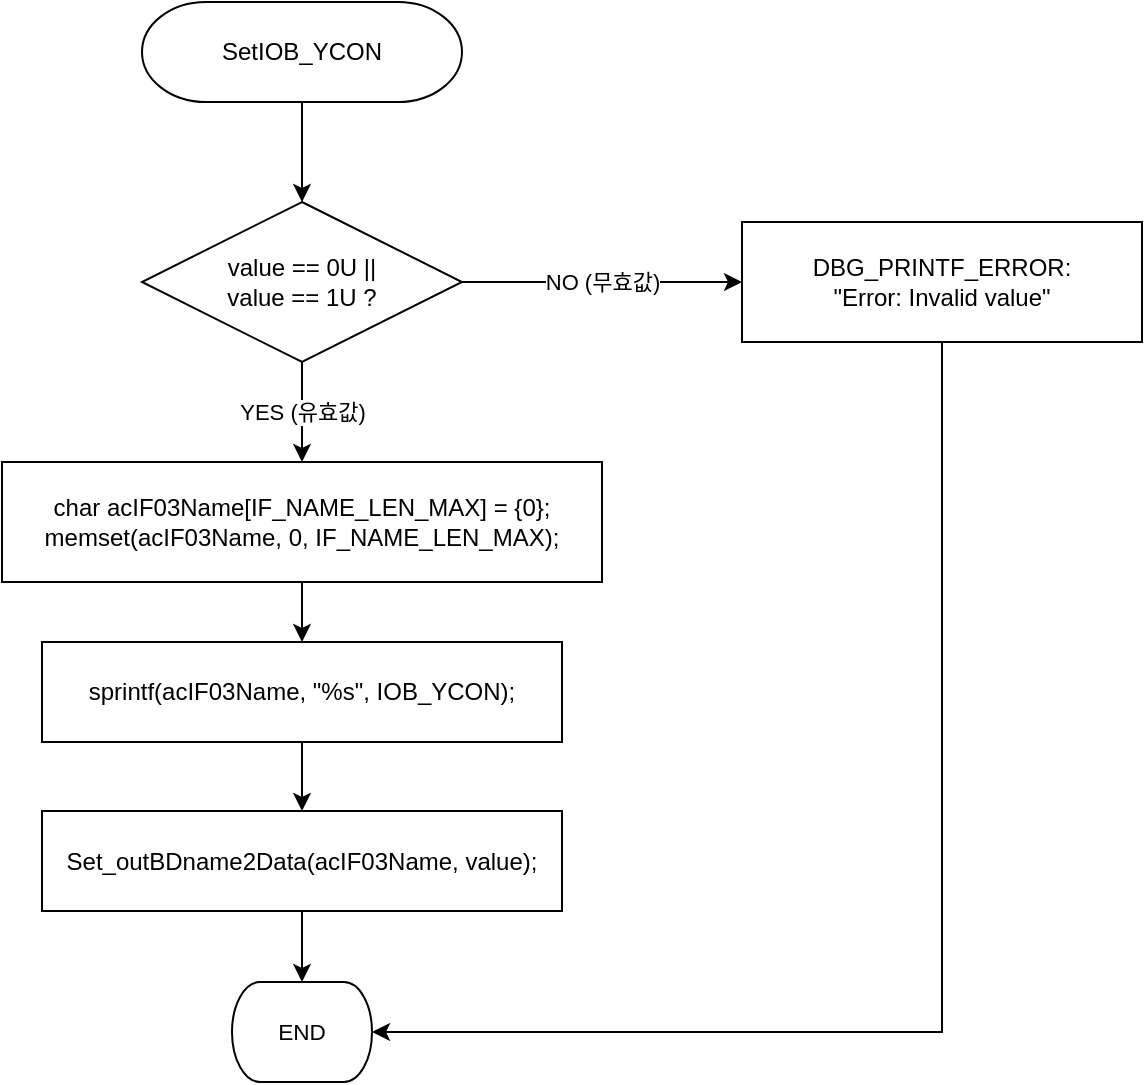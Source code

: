 <mxfile version="20.3.0" type="device" pages="13"><diagram name="SetIOB_YCON" id="Xq__fvu0lWvJ0bo-G2TS"><mxGraphModel dx="1209" dy="844" grid="1" gridSize="10" guides="1" tooltips="1" connect="1" arrows="1" fold="1" page="1" pageScale="1" pageWidth="827" pageHeight="1169" math="0" shadow="0"><root><mxCell id="70tHfk_EiePQEwapSzBG-0"/><mxCell id="70tHfk_EiePQEwapSzBG-1" parent="70tHfk_EiePQEwapSzBG-0"/><mxCell id="dOFUVX_BGyB-mxz0qaDy-0" value="value == 0U ||&#10;value == 1U ?" style="rhombus;whiteSpace=wrap;html=1;strokeWidth=1;fontStyle=0;fillColor=none;strokeColor=#000000;" vertex="1" parent="70tHfk_EiePQEwapSzBG-1"><mxGeometry x="310" y="440" width="160" height="80" as="geometry"/></mxCell><mxCell id="dOFUVX_BGyB-mxz0qaDy-1" value="char acIF03Name[IF_NAME_LEN_MAX] = {0};&lt;br&gt;memset(acIF03Name, 0, IF_NAME_LEN_MAX);" style="rounded=0;whiteSpace=wrap;html=1;strokeWidth=1;fontStyle=0;fillColor=none;strokeColor=#000000;" vertex="1" parent="70tHfk_EiePQEwapSzBG-1"><mxGeometry x="240" y="570" width="300" height="60" as="geometry"/></mxCell><mxCell id="dOFUVX_BGyB-mxz0qaDy-2" value="sprintf(acIF03Name, &quot;%s&quot;, IOB_YCON);" style="rounded=0;whiteSpace=wrap;html=1;strokeWidth=1;fontStyle=0;fillColor=none;strokeColor=#000000;" vertex="1" parent="70tHfk_EiePQEwapSzBG-1"><mxGeometry x="260" y="660" width="260" height="50" as="geometry"/></mxCell><mxCell id="dOFUVX_BGyB-mxz0qaDy-3" value="Set_outBDname2Data(acIF03Name, value);" style="rounded=0;whiteSpace=wrap;html=1;strokeWidth=1;fontStyle=0;fillColor=none;strokeColor=#000000;" vertex="1" parent="70tHfk_EiePQEwapSzBG-1"><mxGeometry x="260" y="744.5" width="260" height="50" as="geometry"/></mxCell><mxCell id="dOFUVX_BGyB-mxz0qaDy-4" value="DBG_PRINTF_ERROR:&lt;br&gt;&quot;Error: Invalid value&quot;" style="rounded=0;whiteSpace=wrap;html=1;strokeWidth=1;fontStyle=0;fillColor=none;strokeColor=#000000;" vertex="1" parent="70tHfk_EiePQEwapSzBG-1"><mxGeometry x="610" y="450" width="200" height="60" as="geometry"/></mxCell><mxCell id="dOFUVX_BGyB-mxz0qaDy-5" value="" style="endArrow=classic;html=1;rounded=0;exitX=0.5;exitY=1;exitDx=0;exitDy=0;entryX=0.5;entryY=0;entryDx=0;entryDy=0;exitPerimeter=0;" edge="1" parent="70tHfk_EiePQEwapSzBG-1" source="dOFUVX_BGyB-mxz0qaDy-12" target="dOFUVX_BGyB-mxz0qaDy-0"><mxGeometry width="50" height="50" relative="1" as="geometry"><mxPoint x="390" y="400" as="sourcePoint"/><mxPoint x="390" y="440" as="targetPoint"/></mxGeometry></mxCell><mxCell id="dOFUVX_BGyB-mxz0qaDy-6" value="YES (유효값)" style="endArrow=classic;html=1;rounded=0;exitX=0.5;exitY=1;exitDx=0;exitDy=0;entryX=0.5;entryY=0;entryDx=0;entryDy=0;" edge="1" parent="70tHfk_EiePQEwapSzBG-1" source="dOFUVX_BGyB-mxz0qaDy-0" target="dOFUVX_BGyB-mxz0qaDy-1"><mxGeometry width="50" height="50" relative="1" as="geometry"><mxPoint x="390" y="520" as="sourcePoint"/><mxPoint x="390" y="560" as="targetPoint"/></mxGeometry></mxCell><mxCell id="dOFUVX_BGyB-mxz0qaDy-7" value="NO (무효값)" style="endArrow=classic;html=1;rounded=0;exitX=1;exitY=0.5;exitDx=0;exitDy=0;entryX=0;entryY=0.5;entryDx=0;entryDy=0;" edge="1" parent="70tHfk_EiePQEwapSzBG-1" source="dOFUVX_BGyB-mxz0qaDy-0" target="dOFUVX_BGyB-mxz0qaDy-4"><mxGeometry width="50" height="50" relative="1" as="geometry"><mxPoint x="470" y="480" as="sourcePoint"/><mxPoint x="590" y="600" as="targetPoint"/></mxGeometry></mxCell><mxCell id="dOFUVX_BGyB-mxz0qaDy-8" value="" style="endArrow=classic;html=1;rounded=0;exitX=0.5;exitY=1;exitDx=0;exitDy=0;entryX=0.5;entryY=0;entryDx=0;entryDy=0;" edge="1" parent="70tHfk_EiePQEwapSzBG-1" source="dOFUVX_BGyB-mxz0qaDy-1" target="dOFUVX_BGyB-mxz0qaDy-2"><mxGeometry width="50" height="50" relative="1" as="geometry"><mxPoint x="390" y="620" as="sourcePoint"/><mxPoint x="390" y="650" as="targetPoint"/></mxGeometry></mxCell><mxCell id="dOFUVX_BGyB-mxz0qaDy-9" value="" style="endArrow=classic;html=1;rounded=0;exitX=0.5;exitY=1;exitDx=0;exitDy=0;entryX=0.5;entryY=0;entryDx=0;entryDy=0;" edge="1" parent="70tHfk_EiePQEwapSzBG-1" source="dOFUVX_BGyB-mxz0qaDy-2" target="dOFUVX_BGyB-mxz0qaDy-3"><mxGeometry width="50" height="50" relative="1" as="geometry"><mxPoint x="390" y="700" as="sourcePoint"/><mxPoint x="390" y="730" as="targetPoint"/></mxGeometry></mxCell><mxCell id="dOFUVX_BGyB-mxz0qaDy-10" value="" style="endArrow=classic;html=1;rounded=0;exitX=0.5;exitY=1;exitDx=0;exitDy=0;entryX=0.5;entryY=0;entryDx=0;entryDy=0;entryPerimeter=0;" edge="1" parent="70tHfk_EiePQEwapSzBG-1" source="dOFUVX_BGyB-mxz0qaDy-3" target="dOFUVX_BGyB-mxz0qaDy-13"><mxGeometry width="50" height="50" relative="1" as="geometry"><mxPoint x="390" y="780" as="sourcePoint"/><mxPoint x="390" y="860" as="targetPoint"/></mxGeometry></mxCell><mxCell id="dOFUVX_BGyB-mxz0qaDy-11" value="" style="endArrow=classic;html=1;rounded=0;exitX=0.5;exitY=1;exitDx=0;exitDy=0;entryX=1;entryY=0.5;entryDx=0;entryDy=0;entryPerimeter=0;" edge="1" parent="70tHfk_EiePQEwapSzBG-1" source="dOFUVX_BGyB-mxz0qaDy-4" target="dOFUVX_BGyB-mxz0qaDy-13"><mxGeometry width="50" height="50" relative="1" as="geometry"><mxPoint x="690" y="640" as="sourcePoint"/><mxPoint x="433" y="885" as="targetPoint"/><Array as="points"><mxPoint x="710" y="855"/></Array></mxGeometry></mxCell><UserObject label="&lt;div style=&quot;&quot;&gt;SetIOB_YCON&lt;br&gt;&lt;/div&gt;" tags="순서도" id="dOFUVX_BGyB-mxz0qaDy-12"><mxCell style="verticalAlign=middle;align=center;overflow=width;vsdxID=2;fillColor=#FFFFFF;gradientColor=none;shape=stencil(tVLLDsIgEPwajiQIMfFe638Qu22JCM2Ctv69kK0Rm9qDibeZndkXC1NV6PUATIoQ0V9gNE3smToyKY3rAU1MiKmaqar1CB36m2uIDzo7M7r6e64wUZ4UOUWKB9GdIH4irzWu8B42vRrPScNFXZzN+5mvl3qJXE8mcPRRR+Pdh2Y1dsBTE95a3c0TkBRGgKEIb6wg1/r+ssCXd/vLCgm8z9caa+n6pb48dwrRV1H1Ew==);strokeColor=#000000;spacingTop=-1;spacingBottom=-1;spacingLeft=-1;spacingRight=-1;points=[[0.5,1,0],[0.5,0,0],[0,0.5,0],[1,0.5,0]];labelBackgroundColor=none;rounded=0;html=1;whiteSpace=wrap;strokeWidth=1;fontStyle=0" vertex="1" parent="70tHfk_EiePQEwapSzBG-1"><mxGeometry x="310" y="340" width="160" height="50" as="geometry"/></mxCell></UserObject><UserObject label="&lt;div style=&quot;font-size: 1px&quot;&gt;&lt;font style=&quot;font-size:11.29px;font-family:Arial;color:#000000;direction:ltr;letter-spacing:0px;line-height:120%;opacity:1&quot;&gt;END&lt;br&gt;&lt;/font&gt;&lt;/div&gt;" tags="순서도" id="dOFUVX_BGyB-mxz0qaDy-13"><mxCell style="verticalAlign=middle;align=center;overflow=width;vsdxID=77;fillColor=#FFFFFF;gradientColor=none;shape=stencil(tVLLDsIgEPwajiQIMfFe638Qu22JCM2Ctv69kK0Rm9qDibeZndkXC1NV6PUATIoQ0V9gNE3smToyKY3rAU1MiKmaqar1CB36m2uIDzo7M7r6e64wUZ4UOUWKB9GdIH4irzWu8B42vRrPScNFXZzN+5mvl3qJXE8mcPRRR+Pdh2Y1dsBTE95a3c0TkBRGgKEIb6wg1/r+ssCXd/vLCgm8z9caa+n6pb48dwrRV1H1Ew==);strokeColor=#000000;spacingTop=-1;spacingBottom=-1;spacingLeft=-1;spacingRight=-1;points=[[0.5,1,0],[0.5,0,0],[0,0.5,0],[1,0.5,0]];labelBackgroundColor=none;rounded=0;html=1;whiteSpace=wrap;strokeWidth=1;fontStyle=0" vertex="1" parent="70tHfk_EiePQEwapSzBG-1"><mxGeometry x="355" y="830" width="70" height="50" as="geometry"/></mxCell></UserObject></root></mxGraphModel></diagram><diagram name="SetIOB_RCON" id="Jh-WAJJxglFpXCA5OBzT"><mxGraphModel dx="1209" dy="844" grid="1" gridSize="10" guides="1" tooltips="1" connect="1" arrows="1" fold="1" page="1" pageScale="1" pageWidth="827" pageHeight="1169" math="0" shadow="0"><root><mxCell id="WULqe3Enm05mITe-dh7w-0"/><mxCell id="WULqe3Enm05mITe-dh7w-1" parent="WULqe3Enm05mITe-dh7w-0"/><mxCell id="WULqe3Enm05mITe-dh7w-2" value="value == 0U ||&#10;value == 1U ?" style="rhombus;whiteSpace=wrap;html=1;strokeWidth=1;fontStyle=0;fillColor=none;strokeColor=#000000;" vertex="1" parent="WULqe3Enm05mITe-dh7w-1"><mxGeometry x="310" y="440" width="160" height="80" as="geometry"/></mxCell><mxCell id="WULqe3Enm05mITe-dh7w-3" value="char acIF03Name[IF_NAME_LEN_MAX] = {0};&lt;br&gt;memset(acIF03Name, 0, IF_NAME_LEN_MAX);" style="rounded=0;whiteSpace=wrap;html=1;strokeWidth=1;fontStyle=0;fillColor=none;strokeColor=#000000;" vertex="1" parent="WULqe3Enm05mITe-dh7w-1"><mxGeometry x="240" y="570" width="300" height="60" as="geometry"/></mxCell><mxCell id="WULqe3Enm05mITe-dh7w-4" value="sprintf(acIF03Name, &quot;%s&quot;, IOB_RCON );" style="rounded=0;whiteSpace=wrap;html=1;strokeWidth=1;fontStyle=0;fillColor=none;strokeColor=#000000;" vertex="1" parent="WULqe3Enm05mITe-dh7w-1"><mxGeometry x="260" y="660" width="260" height="50" as="geometry"/></mxCell><mxCell id="WULqe3Enm05mITe-dh7w-5" value="Set_outBDname2Data(acIF03Name, value);" style="rounded=0;whiteSpace=wrap;html=1;strokeWidth=1;fontStyle=0;fillColor=none;strokeColor=#000000;" vertex="1" parent="WULqe3Enm05mITe-dh7w-1"><mxGeometry x="260" y="744.5" width="260" height="50" as="geometry"/></mxCell><mxCell id="WULqe3Enm05mITe-dh7w-6" value="DBG_PRINTF_ERROR:&lt;br&gt;&quot;Error: Invalid value&quot;" style="rounded=0;whiteSpace=wrap;html=1;strokeWidth=1;fontStyle=0;fillColor=none;strokeColor=#000000;" vertex="1" parent="WULqe3Enm05mITe-dh7w-1"><mxGeometry x="610" y="450" width="200" height="60" as="geometry"/></mxCell><mxCell id="WULqe3Enm05mITe-dh7w-7" value="" style="endArrow=classic;html=1;rounded=0;exitX=0.5;exitY=1;exitDx=0;exitDy=0;entryX=0.5;entryY=0;entryDx=0;entryDy=0;exitPerimeter=0;" edge="1" parent="WULqe3Enm05mITe-dh7w-1" source="WULqe3Enm05mITe-dh7w-14" target="WULqe3Enm05mITe-dh7w-2"><mxGeometry width="50" height="50" relative="1" as="geometry"><mxPoint x="390" y="400" as="sourcePoint"/><mxPoint x="390" y="440" as="targetPoint"/></mxGeometry></mxCell><mxCell id="WULqe3Enm05mITe-dh7w-8" value="YES (유효값)" style="endArrow=classic;html=1;rounded=0;exitX=0.5;exitY=1;exitDx=0;exitDy=0;entryX=0.5;entryY=0;entryDx=0;entryDy=0;" edge="1" parent="WULqe3Enm05mITe-dh7w-1" source="WULqe3Enm05mITe-dh7w-2" target="WULqe3Enm05mITe-dh7w-3"><mxGeometry width="50" height="50" relative="1" as="geometry"><mxPoint x="390" y="520" as="sourcePoint"/><mxPoint x="390" y="560" as="targetPoint"/></mxGeometry></mxCell><mxCell id="WULqe3Enm05mITe-dh7w-9" value="NO (무효값)" style="endArrow=classic;html=1;rounded=0;exitX=1;exitY=0.5;exitDx=0;exitDy=0;entryX=0;entryY=0.5;entryDx=0;entryDy=0;" edge="1" parent="WULqe3Enm05mITe-dh7w-1" source="WULqe3Enm05mITe-dh7w-2" target="WULqe3Enm05mITe-dh7w-6"><mxGeometry width="50" height="50" relative="1" as="geometry"><mxPoint x="470" y="480" as="sourcePoint"/><mxPoint x="590" y="600" as="targetPoint"/></mxGeometry></mxCell><mxCell id="WULqe3Enm05mITe-dh7w-10" value="" style="endArrow=classic;html=1;rounded=0;exitX=0.5;exitY=1;exitDx=0;exitDy=0;entryX=0.5;entryY=0;entryDx=0;entryDy=0;" edge="1" parent="WULqe3Enm05mITe-dh7w-1" source="WULqe3Enm05mITe-dh7w-3" target="WULqe3Enm05mITe-dh7w-4"><mxGeometry width="50" height="50" relative="1" as="geometry"><mxPoint x="390" y="620" as="sourcePoint"/><mxPoint x="390" y="650" as="targetPoint"/></mxGeometry></mxCell><mxCell id="WULqe3Enm05mITe-dh7w-11" value="" style="endArrow=classic;html=1;rounded=0;exitX=0.5;exitY=1;exitDx=0;exitDy=0;entryX=0.5;entryY=0;entryDx=0;entryDy=0;" edge="1" parent="WULqe3Enm05mITe-dh7w-1" source="WULqe3Enm05mITe-dh7w-4" target="WULqe3Enm05mITe-dh7w-5"><mxGeometry width="50" height="50" relative="1" as="geometry"><mxPoint x="390" y="700" as="sourcePoint"/><mxPoint x="390" y="730" as="targetPoint"/></mxGeometry></mxCell><mxCell id="WULqe3Enm05mITe-dh7w-12" value="" style="endArrow=classic;html=1;rounded=0;exitX=0.5;exitY=1;exitDx=0;exitDy=0;entryX=0.5;entryY=0;entryDx=0;entryDy=0;entryPerimeter=0;" edge="1" parent="WULqe3Enm05mITe-dh7w-1" source="WULqe3Enm05mITe-dh7w-5" target="WULqe3Enm05mITe-dh7w-15"><mxGeometry width="50" height="50" relative="1" as="geometry"><mxPoint x="390" y="780" as="sourcePoint"/><mxPoint x="390" y="860" as="targetPoint"/></mxGeometry></mxCell><mxCell id="WULqe3Enm05mITe-dh7w-13" value="" style="endArrow=classic;html=1;rounded=0;exitX=0.5;exitY=1;exitDx=0;exitDy=0;entryX=1;entryY=0.5;entryDx=0;entryDy=0;entryPerimeter=0;" edge="1" parent="WULqe3Enm05mITe-dh7w-1" source="WULqe3Enm05mITe-dh7w-6" target="WULqe3Enm05mITe-dh7w-15"><mxGeometry width="50" height="50" relative="1" as="geometry"><mxPoint x="690" y="640" as="sourcePoint"/><mxPoint x="433" y="885" as="targetPoint"/><Array as="points"><mxPoint x="710" y="855"/></Array></mxGeometry></mxCell><UserObject label="&lt;div style=&quot;&quot;&gt;SetIOB_RCON&lt;br&gt;&lt;/div&gt;" tags="순서도" id="WULqe3Enm05mITe-dh7w-14"><mxCell style="verticalAlign=middle;align=center;overflow=width;vsdxID=2;fillColor=#FFFFFF;gradientColor=none;shape=stencil(tVLLDsIgEPwajiQIMfFe638Qu22JCM2Ctv69kK0Rm9qDibeZndkXC1NV6PUATIoQ0V9gNE3smToyKY3rAU1MiKmaqar1CB36m2uIDzo7M7r6e64wUZ4UOUWKB9GdIH4irzWu8B42vRrPScNFXZzN+5mvl3qJXE8mcPRRR+Pdh2Y1dsBTE95a3c0TkBRGgKEIb6wg1/r+ssCXd/vLCgm8z9caa+n6pb48dwrRV1H1Ew==);strokeColor=#000000;spacingTop=-1;spacingBottom=-1;spacingLeft=-1;spacingRight=-1;points=[[0.5,1,0],[0.5,0,0],[0,0.5,0],[1,0.5,0]];labelBackgroundColor=none;rounded=0;html=1;whiteSpace=wrap;strokeWidth=1;fontStyle=0" vertex="1" parent="WULqe3Enm05mITe-dh7w-1"><mxGeometry x="310" y="340" width="160" height="50" as="geometry"/></mxCell></UserObject><UserObject label="&lt;div style=&quot;font-size: 1px&quot;&gt;&lt;font style=&quot;font-size:11.29px;font-family:Arial;color:#000000;direction:ltr;letter-spacing:0px;line-height:120%;opacity:1&quot;&gt;END&lt;br&gt;&lt;/font&gt;&lt;/div&gt;" tags="순서도" id="WULqe3Enm05mITe-dh7w-15"><mxCell style="verticalAlign=middle;align=center;overflow=width;vsdxID=77;fillColor=#FFFFFF;gradientColor=none;shape=stencil(tVLLDsIgEPwajiQIMfFe638Qu22JCM2Ctv69kK0Rm9qDibeZndkXC1NV6PUATIoQ0V9gNE3smToyKY3rAU1MiKmaqar1CB36m2uIDzo7M7r6e64wUZ4UOUWKB9GdIH4irzWu8B42vRrPScNFXZzN+5mvl3qJXE8mcPRRR+Pdh2Y1dsBTE95a3c0TkBRGgKEIb6wg1/r+ssCXd/vLCgm8z9caa+n6pb48dwrRV1H1Ew==);strokeColor=#000000;spacingTop=-1;spacingBottom=-1;spacingLeft=-1;spacingRight=-1;points=[[0.5,1,0],[0.5,0,0],[0,0.5,0],[1,0.5,0]];labelBackgroundColor=none;rounded=0;html=1;whiteSpace=wrap;strokeWidth=1;fontStyle=0" vertex="1" parent="WULqe3Enm05mITe-dh7w-1"><mxGeometry x="355" y="830" width="70" height="50" as="geometry"/></mxCell></UserObject></root></mxGraphModel></diagram><diagram name="SetIOB_GCON" id="9tVvaZVVmNRFC1hpGzXN"><mxGraphModel dx="1209" dy="844" grid="1" gridSize="10" guides="1" tooltips="1" connect="1" arrows="1" fold="1" page="1" pageScale="1" pageWidth="827" pageHeight="1169" math="0" shadow="0"><root><mxCell id="l3pF8aXsOov-Glrb3aSD-0"/><mxCell id="l3pF8aXsOov-Glrb3aSD-1" parent="l3pF8aXsOov-Glrb3aSD-0"/><mxCell id="l3pF8aXsOov-Glrb3aSD-2" value="value == 0U ||&#10;value == 1U ?" style="rhombus;whiteSpace=wrap;html=1;strokeWidth=1;fontStyle=0;fillColor=none;strokeColor=#000000;" vertex="1" parent="l3pF8aXsOov-Glrb3aSD-1"><mxGeometry x="310" y="440" width="160" height="80" as="geometry"/></mxCell><mxCell id="l3pF8aXsOov-Glrb3aSD-3" value="char acIF03Name[IF_NAME_LEN_MAX] = {0};&lt;br&gt;memset(acIF03Name, 0, IF_NAME_LEN_MAX);" style="rounded=0;whiteSpace=wrap;html=1;strokeWidth=1;fontStyle=0;fillColor=none;strokeColor=#000000;" vertex="1" parent="l3pF8aXsOov-Glrb3aSD-1"><mxGeometry x="240" y="570" width="300" height="60" as="geometry"/></mxCell><mxCell id="l3pF8aXsOov-Glrb3aSD-4" value="sprintf(acIF03Name, &quot;%s&quot;, IOB_GCON );" style="rounded=0;whiteSpace=wrap;html=1;strokeWidth=1;fontStyle=0;fillColor=none;strokeColor=#000000;" vertex="1" parent="l3pF8aXsOov-Glrb3aSD-1"><mxGeometry x="260" y="660" width="260" height="50" as="geometry"/></mxCell><mxCell id="l3pF8aXsOov-Glrb3aSD-5" value="Set_outBDname2Data(acIF03Name, value);" style="rounded=0;whiteSpace=wrap;html=1;strokeWidth=1;fontStyle=0;fillColor=none;strokeColor=#000000;" vertex="1" parent="l3pF8aXsOov-Glrb3aSD-1"><mxGeometry x="260" y="744.5" width="260" height="50" as="geometry"/></mxCell><mxCell id="l3pF8aXsOov-Glrb3aSD-6" value="DBG_PRINTF_ERROR:&lt;br&gt;&quot;Error: Invalid value&quot;" style="rounded=0;whiteSpace=wrap;html=1;strokeWidth=1;fontStyle=0;fillColor=none;strokeColor=#000000;" vertex="1" parent="l3pF8aXsOov-Glrb3aSD-1"><mxGeometry x="610" y="450" width="200" height="60" as="geometry"/></mxCell><mxCell id="l3pF8aXsOov-Glrb3aSD-7" value="" style="endArrow=classic;html=1;rounded=0;exitX=0.5;exitY=1;exitDx=0;exitDy=0;entryX=0.5;entryY=0;entryDx=0;entryDy=0;exitPerimeter=0;" edge="1" parent="l3pF8aXsOov-Glrb3aSD-1" source="l3pF8aXsOov-Glrb3aSD-14" target="l3pF8aXsOov-Glrb3aSD-2"><mxGeometry width="50" height="50" relative="1" as="geometry"><mxPoint x="390" y="400" as="sourcePoint"/><mxPoint x="390" y="440" as="targetPoint"/></mxGeometry></mxCell><mxCell id="l3pF8aXsOov-Glrb3aSD-8" value="YES (유효값)" style="endArrow=classic;html=1;rounded=0;exitX=0.5;exitY=1;exitDx=0;exitDy=0;entryX=0.5;entryY=0;entryDx=0;entryDy=0;" edge="1" parent="l3pF8aXsOov-Glrb3aSD-1" source="l3pF8aXsOov-Glrb3aSD-2" target="l3pF8aXsOov-Glrb3aSD-3"><mxGeometry width="50" height="50" relative="1" as="geometry"><mxPoint x="390" y="520" as="sourcePoint"/><mxPoint x="390" y="560" as="targetPoint"/></mxGeometry></mxCell><mxCell id="l3pF8aXsOov-Glrb3aSD-9" value="NO (무효값)" style="endArrow=classic;html=1;rounded=0;exitX=1;exitY=0.5;exitDx=0;exitDy=0;entryX=0;entryY=0.5;entryDx=0;entryDy=0;" edge="1" parent="l3pF8aXsOov-Glrb3aSD-1" source="l3pF8aXsOov-Glrb3aSD-2" target="l3pF8aXsOov-Glrb3aSD-6"><mxGeometry width="50" height="50" relative="1" as="geometry"><mxPoint x="470" y="480" as="sourcePoint"/><mxPoint x="590" y="600" as="targetPoint"/></mxGeometry></mxCell><mxCell id="l3pF8aXsOov-Glrb3aSD-10" value="" style="endArrow=classic;html=1;rounded=0;exitX=0.5;exitY=1;exitDx=0;exitDy=0;entryX=0.5;entryY=0;entryDx=0;entryDy=0;" edge="1" parent="l3pF8aXsOov-Glrb3aSD-1" source="l3pF8aXsOov-Glrb3aSD-3" target="l3pF8aXsOov-Glrb3aSD-4"><mxGeometry width="50" height="50" relative="1" as="geometry"><mxPoint x="390" y="620" as="sourcePoint"/><mxPoint x="390" y="650" as="targetPoint"/></mxGeometry></mxCell><mxCell id="l3pF8aXsOov-Glrb3aSD-11" value="" style="endArrow=classic;html=1;rounded=0;exitX=0.5;exitY=1;exitDx=0;exitDy=0;entryX=0.5;entryY=0;entryDx=0;entryDy=0;" edge="1" parent="l3pF8aXsOov-Glrb3aSD-1" source="l3pF8aXsOov-Glrb3aSD-4" target="l3pF8aXsOov-Glrb3aSD-5"><mxGeometry width="50" height="50" relative="1" as="geometry"><mxPoint x="390" y="700" as="sourcePoint"/><mxPoint x="390" y="730" as="targetPoint"/></mxGeometry></mxCell><mxCell id="l3pF8aXsOov-Glrb3aSD-12" value="" style="endArrow=classic;html=1;rounded=0;exitX=0.5;exitY=1;exitDx=0;exitDy=0;entryX=0.5;entryY=0;entryDx=0;entryDy=0;entryPerimeter=0;" edge="1" parent="l3pF8aXsOov-Glrb3aSD-1" source="l3pF8aXsOov-Glrb3aSD-5" target="l3pF8aXsOov-Glrb3aSD-15"><mxGeometry width="50" height="50" relative="1" as="geometry"><mxPoint x="390" y="780" as="sourcePoint"/><mxPoint x="390" y="860" as="targetPoint"/></mxGeometry></mxCell><mxCell id="l3pF8aXsOov-Glrb3aSD-13" value="" style="endArrow=classic;html=1;rounded=0;exitX=0.5;exitY=1;exitDx=0;exitDy=0;entryX=1;entryY=0.5;entryDx=0;entryDy=0;entryPerimeter=0;" edge="1" parent="l3pF8aXsOov-Glrb3aSD-1" source="l3pF8aXsOov-Glrb3aSD-6" target="l3pF8aXsOov-Glrb3aSD-15"><mxGeometry width="50" height="50" relative="1" as="geometry"><mxPoint x="690" y="640" as="sourcePoint"/><mxPoint x="433" y="885" as="targetPoint"/><Array as="points"><mxPoint x="710" y="855"/></Array></mxGeometry></mxCell><UserObject label="&lt;div style=&quot;&quot;&gt;SetIOB_GCON&lt;br&gt;&lt;/div&gt;" tags="순서도" id="l3pF8aXsOov-Glrb3aSD-14"><mxCell style="verticalAlign=middle;align=center;overflow=width;vsdxID=2;fillColor=#FFFFFF;gradientColor=none;shape=stencil(tVLLDsIgEPwajiQIMfFe638Qu22JCM2Ctv69kK0Rm9qDibeZndkXC1NV6PUATIoQ0V9gNE3smToyKY3rAU1MiKmaqar1CB36m2uIDzo7M7r6e64wUZ4UOUWKB9GdIH4irzWu8B42vRrPScNFXZzN+5mvl3qJXE8mcPRRR+Pdh2Y1dsBTE95a3c0TkBRGgKEIb6wg1/r+ssCXd/vLCgm8z9caa+n6pb48dwrRV1H1Ew==);strokeColor=#000000;spacingTop=-1;spacingBottom=-1;spacingLeft=-1;spacingRight=-1;points=[[0.5,1,0],[0.5,0,0],[0,0.5,0],[1,0.5,0]];labelBackgroundColor=none;rounded=0;html=1;whiteSpace=wrap;strokeWidth=1;fontStyle=0" vertex="1" parent="l3pF8aXsOov-Glrb3aSD-1"><mxGeometry x="310" y="340" width="160" height="50" as="geometry"/></mxCell></UserObject><UserObject label="&lt;div style=&quot;font-size: 1px&quot;&gt;&lt;font style=&quot;font-size:11.29px;font-family:Arial;color:#000000;direction:ltr;letter-spacing:0px;line-height:120%;opacity:1&quot;&gt;END&lt;br&gt;&lt;/font&gt;&lt;/div&gt;" tags="순서도" id="l3pF8aXsOov-Glrb3aSD-15"><mxCell style="verticalAlign=middle;align=center;overflow=width;vsdxID=77;fillColor=#FFFFFF;gradientColor=none;shape=stencil(tVLLDsIgEPwajiQIMfFe638Qu22JCM2Ctv69kK0Rm9qDibeZndkXC1NV6PUATIoQ0V9gNE3smToyKY3rAU1MiKmaqar1CB36m2uIDzo7M7r6e64wUZ4UOUWKB9GdIH4irzWu8B42vRrPScNFXZzN+5mvl3qJXE8mcPRRR+Pdh2Y1dsBTE95a3c0TkBRGgKEIb6wg1/r+ssCXd/vLCgm8z9caa+n6pb48dwrRV1H1Ew==);strokeColor=#000000;spacingTop=-1;spacingBottom=-1;spacingLeft=-1;spacingRight=-1;points=[[0.5,1,0],[0.5,0,0],[0,0.5,0],[1,0.5,0]];labelBackgroundColor=none;rounded=0;html=1;whiteSpace=wrap;strokeWidth=1;fontStyle=0" vertex="1" parent="l3pF8aXsOov-Glrb3aSD-1"><mxGeometry x="355" y="830" width="70" height="50" as="geometry"/></mxCell></UserObject></root></mxGraphModel></diagram><diagram name="SetIOB_Y1CON" id="A0VAqlryE6TVrqfCzooa"><mxGraphModel dx="1209" dy="844" grid="1" gridSize="10" guides="1" tooltips="1" connect="1" arrows="1" fold="1" page="1" pageScale="1" pageWidth="827" pageHeight="1169" math="0" shadow="0"><root><mxCell id="LIdj-En_hyGVOTf4-Phc-0"/><mxCell id="LIdj-En_hyGVOTf4-Phc-1" parent="LIdj-En_hyGVOTf4-Phc-0"/><mxCell id="LIdj-En_hyGVOTf4-Phc-2" value="value == 0U ||&#10;value == 1U ?" style="rhombus;whiteSpace=wrap;html=1;strokeWidth=1;fontStyle=0;fillColor=none;strokeColor=#000000;" vertex="1" parent="LIdj-En_hyGVOTf4-Phc-1"><mxGeometry x="310" y="440" width="160" height="80" as="geometry"/></mxCell><mxCell id="LIdj-En_hyGVOTf4-Phc-3" value="char acIF03Name[IF_NAME_LEN_MAX] = {0};&lt;br&gt;memset(acIF03Name, 0, IF_NAME_LEN_MAX);" style="rounded=0;whiteSpace=wrap;html=1;strokeWidth=1;fontStyle=0;fillColor=none;strokeColor=#000000;" vertex="1" parent="LIdj-En_hyGVOTf4-Phc-1"><mxGeometry x="240" y="570" width="300" height="60" as="geometry"/></mxCell><mxCell id="LIdj-En_hyGVOTf4-Phc-4" value="sprintf(acIF03Name, &quot;%s&quot;, IOB_Y1CON );" style="rounded=0;whiteSpace=wrap;html=1;strokeWidth=1;fontStyle=0;fillColor=none;strokeColor=#000000;" vertex="1" parent="LIdj-En_hyGVOTf4-Phc-1"><mxGeometry x="260" y="660" width="260" height="50" as="geometry"/></mxCell><mxCell id="LIdj-En_hyGVOTf4-Phc-5" value="Set_outBDname2Data(acIF03Name, value);" style="rounded=0;whiteSpace=wrap;html=1;strokeWidth=1;fontStyle=0;fillColor=none;strokeColor=#000000;" vertex="1" parent="LIdj-En_hyGVOTf4-Phc-1"><mxGeometry x="260" y="744.5" width="260" height="50" as="geometry"/></mxCell><mxCell id="LIdj-En_hyGVOTf4-Phc-6" value="DBG_PRINTF_ERROR:&lt;br&gt;&quot;Error: Invalid value&quot;" style="rounded=0;whiteSpace=wrap;html=1;strokeWidth=1;fontStyle=0;fillColor=none;strokeColor=#000000;" vertex="1" parent="LIdj-En_hyGVOTf4-Phc-1"><mxGeometry x="610" y="450" width="200" height="60" as="geometry"/></mxCell><mxCell id="LIdj-En_hyGVOTf4-Phc-7" value="" style="endArrow=classic;html=1;rounded=0;exitX=0.5;exitY=1;exitDx=0;exitDy=0;entryX=0.5;entryY=0;entryDx=0;entryDy=0;exitPerimeter=0;" edge="1" parent="LIdj-En_hyGVOTf4-Phc-1" source="LIdj-En_hyGVOTf4-Phc-14" target="LIdj-En_hyGVOTf4-Phc-2"><mxGeometry width="50" height="50" relative="1" as="geometry"><mxPoint x="390" y="400" as="sourcePoint"/><mxPoint x="390" y="440" as="targetPoint"/></mxGeometry></mxCell><mxCell id="LIdj-En_hyGVOTf4-Phc-8" value="YES (유효값)" style="endArrow=classic;html=1;rounded=0;exitX=0.5;exitY=1;exitDx=0;exitDy=0;entryX=0.5;entryY=0;entryDx=0;entryDy=0;" edge="1" parent="LIdj-En_hyGVOTf4-Phc-1" source="LIdj-En_hyGVOTf4-Phc-2" target="LIdj-En_hyGVOTf4-Phc-3"><mxGeometry width="50" height="50" relative="1" as="geometry"><mxPoint x="390" y="520" as="sourcePoint"/><mxPoint x="390" y="560" as="targetPoint"/></mxGeometry></mxCell><mxCell id="LIdj-En_hyGVOTf4-Phc-9" value="NO (무효값)" style="endArrow=classic;html=1;rounded=0;exitX=1;exitY=0.5;exitDx=0;exitDy=0;entryX=0;entryY=0.5;entryDx=0;entryDy=0;" edge="1" parent="LIdj-En_hyGVOTf4-Phc-1" source="LIdj-En_hyGVOTf4-Phc-2" target="LIdj-En_hyGVOTf4-Phc-6"><mxGeometry width="50" height="50" relative="1" as="geometry"><mxPoint x="470" y="480" as="sourcePoint"/><mxPoint x="590" y="600" as="targetPoint"/></mxGeometry></mxCell><mxCell id="LIdj-En_hyGVOTf4-Phc-10" value="" style="endArrow=classic;html=1;rounded=0;exitX=0.5;exitY=1;exitDx=0;exitDy=0;entryX=0.5;entryY=0;entryDx=0;entryDy=0;" edge="1" parent="LIdj-En_hyGVOTf4-Phc-1" source="LIdj-En_hyGVOTf4-Phc-3" target="LIdj-En_hyGVOTf4-Phc-4"><mxGeometry width="50" height="50" relative="1" as="geometry"><mxPoint x="390" y="620" as="sourcePoint"/><mxPoint x="390" y="650" as="targetPoint"/></mxGeometry></mxCell><mxCell id="LIdj-En_hyGVOTf4-Phc-11" value="" style="endArrow=classic;html=1;rounded=0;exitX=0.5;exitY=1;exitDx=0;exitDy=0;entryX=0.5;entryY=0;entryDx=0;entryDy=0;" edge="1" parent="LIdj-En_hyGVOTf4-Phc-1" source="LIdj-En_hyGVOTf4-Phc-4" target="LIdj-En_hyGVOTf4-Phc-5"><mxGeometry width="50" height="50" relative="1" as="geometry"><mxPoint x="390" y="700" as="sourcePoint"/><mxPoint x="390" y="730" as="targetPoint"/></mxGeometry></mxCell><mxCell id="LIdj-En_hyGVOTf4-Phc-12" value="" style="endArrow=classic;html=1;rounded=0;exitX=0.5;exitY=1;exitDx=0;exitDy=0;entryX=0.5;entryY=0;entryDx=0;entryDy=0;entryPerimeter=0;" edge="1" parent="LIdj-En_hyGVOTf4-Phc-1" source="LIdj-En_hyGVOTf4-Phc-5" target="LIdj-En_hyGVOTf4-Phc-15"><mxGeometry width="50" height="50" relative="1" as="geometry"><mxPoint x="390" y="780" as="sourcePoint"/><mxPoint x="390" y="860" as="targetPoint"/></mxGeometry></mxCell><mxCell id="LIdj-En_hyGVOTf4-Phc-13" value="" style="endArrow=classic;html=1;rounded=0;exitX=0.5;exitY=1;exitDx=0;exitDy=0;entryX=1;entryY=0.5;entryDx=0;entryDy=0;entryPerimeter=0;" edge="1" parent="LIdj-En_hyGVOTf4-Phc-1" source="LIdj-En_hyGVOTf4-Phc-6" target="LIdj-En_hyGVOTf4-Phc-15"><mxGeometry width="50" height="50" relative="1" as="geometry"><mxPoint x="690" y="640" as="sourcePoint"/><mxPoint x="433" y="885" as="targetPoint"/><Array as="points"><mxPoint x="710" y="855"/></Array></mxGeometry></mxCell><UserObject label="&lt;div style=&quot;&quot;&gt;SetIOB_Y1CON&lt;br&gt;&lt;/div&gt;" tags="순서도" id="LIdj-En_hyGVOTf4-Phc-14"><mxCell style="verticalAlign=middle;align=center;overflow=width;vsdxID=2;fillColor=#FFFFFF;gradientColor=none;shape=stencil(tVLLDsIgEPwajiQIMfFe638Qu22JCM2Ctv69kK0Rm9qDibeZndkXC1NV6PUATIoQ0V9gNE3smToyKY3rAU1MiKmaqar1CB36m2uIDzo7M7r6e64wUZ4UOUWKB9GdIH4irzWu8B42vRrPScNFXZzN+5mvl3qJXE8mcPRRR+Pdh2Y1dsBTE95a3c0TkBRGgKEIb6wg1/r+ssCXd/vLCgm8z9caa+n6pb48dwrRV1H1Ew==);strokeColor=#000000;spacingTop=-1;spacingBottom=-1;spacingLeft=-1;spacingRight=-1;points=[[0.5,1,0],[0.5,0,0],[0,0.5,0],[1,0.5,0]];labelBackgroundColor=none;rounded=0;html=1;whiteSpace=wrap;strokeWidth=1;fontStyle=0" vertex="1" parent="LIdj-En_hyGVOTf4-Phc-1"><mxGeometry x="310" y="340" width="160" height="50" as="geometry"/></mxCell></UserObject><UserObject label="&lt;div style=&quot;font-size: 1px&quot;&gt;&lt;font style=&quot;font-size:11.29px;font-family:Arial;color:#000000;direction:ltr;letter-spacing:0px;line-height:120%;opacity:1&quot;&gt;END&lt;br&gt;&lt;/font&gt;&lt;/div&gt;" tags="순서도" id="LIdj-En_hyGVOTf4-Phc-15"><mxCell style="verticalAlign=middle;align=center;overflow=width;vsdxID=77;fillColor=#FFFFFF;gradientColor=none;shape=stencil(tVLLDsIgEPwajiQIMfFe638Qu22JCM2Ctv69kK0Rm9qDibeZndkXC1NV6PUATIoQ0V9gNE3smToyKY3rAU1MiKmaqar1CB36m2uIDzo7M7r6e64wUZ4UOUWKB9GdIH4irzWu8B42vRrPScNFXZzN+5mvl3qJXE8mcPRRR+Pdh2Y1dsBTE95a3c0TkBRGgKEIb6wg1/r+ssCXd/vLCgm8z9caa+n6pb48dwrRV1H1Ew==);strokeColor=#000000;spacingTop=-1;spacingBottom=-1;spacingLeft=-1;spacingRight=-1;points=[[0.5,1,0],[0.5,0,0],[0,0.5,0],[1,0.5,0]];labelBackgroundColor=none;rounded=0;html=1;whiteSpace=wrap;strokeWidth=1;fontStyle=0" vertex="1" parent="LIdj-En_hyGVOTf4-Phc-1"><mxGeometry x="355" y="830" width="70" height="50" as="geometry"/></mxCell></UserObject></root></mxGraphModel></diagram><diagram name="SetIOB_SDN" id="QEl5yI04nJMociY91hI0"><mxGraphModel dx="1209" dy="844" grid="1" gridSize="10" guides="1" tooltips="1" connect="1" arrows="1" fold="1" page="1" pageScale="1" pageWidth="827" pageHeight="1169" math="0" shadow="0"><root><mxCell id="JvpSwSdvuiuM24HIQcyU-0"/><mxCell id="JvpSwSdvuiuM24HIQcyU-1" parent="JvpSwSdvuiuM24HIQcyU-0"/><mxCell id="JvpSwSdvuiuM24HIQcyU-2" value="value == 0U ||&#10;value == 1U ?" style="rhombus;whiteSpace=wrap;html=1;strokeWidth=1;fontStyle=0;fillColor=none;strokeColor=#000000;" vertex="1" parent="JvpSwSdvuiuM24HIQcyU-1"><mxGeometry x="310" y="440" width="160" height="80" as="geometry"/></mxCell><mxCell id="JvpSwSdvuiuM24HIQcyU-3" value="char acIF03Name[IF_NAME_LEN_MAX] = {0};&lt;br&gt;memset(acIF03Name, 0, IF_NAME_LEN_MAX);" style="rounded=0;whiteSpace=wrap;html=1;strokeWidth=1;fontStyle=0;fillColor=none;strokeColor=#000000;" vertex="1" parent="JvpSwSdvuiuM24HIQcyU-1"><mxGeometry x="240" y="570" width="300" height="60" as="geometry"/></mxCell><mxCell id="JvpSwSdvuiuM24HIQcyU-4" value="sprintf(acIF03Name, &quot;%s&quot;, IOB_SDN&amp;nbsp; );" style="rounded=0;whiteSpace=wrap;html=1;strokeWidth=1;fontStyle=0;fillColor=none;strokeColor=#000000;" vertex="1" parent="JvpSwSdvuiuM24HIQcyU-1"><mxGeometry x="260" y="660" width="260" height="50" as="geometry"/></mxCell><mxCell id="JvpSwSdvuiuM24HIQcyU-5" value="Set_outBDname2Data(acIF03Name, value);" style="rounded=0;whiteSpace=wrap;html=1;strokeWidth=1;fontStyle=0;fillColor=none;strokeColor=#000000;" vertex="1" parent="JvpSwSdvuiuM24HIQcyU-1"><mxGeometry x="260" y="744.5" width="260" height="50" as="geometry"/></mxCell><mxCell id="JvpSwSdvuiuM24HIQcyU-6" value="DBG_PRINTF_ERROR:&lt;br&gt;&quot;Error: Invalid value&quot;" style="rounded=0;whiteSpace=wrap;html=1;strokeWidth=1;fontStyle=0;fillColor=none;strokeColor=#000000;" vertex="1" parent="JvpSwSdvuiuM24HIQcyU-1"><mxGeometry x="610" y="450" width="200" height="60" as="geometry"/></mxCell><mxCell id="JvpSwSdvuiuM24HIQcyU-7" value="" style="endArrow=classic;html=1;rounded=0;exitX=0.5;exitY=1;exitDx=0;exitDy=0;entryX=0.5;entryY=0;entryDx=0;entryDy=0;exitPerimeter=0;" edge="1" parent="JvpSwSdvuiuM24HIQcyU-1" source="JvpSwSdvuiuM24HIQcyU-14" target="JvpSwSdvuiuM24HIQcyU-2"><mxGeometry width="50" height="50" relative="1" as="geometry"><mxPoint x="390" y="400" as="sourcePoint"/><mxPoint x="390" y="440" as="targetPoint"/></mxGeometry></mxCell><mxCell id="JvpSwSdvuiuM24HIQcyU-8" value="YES (유효값)" style="endArrow=classic;html=1;rounded=0;exitX=0.5;exitY=1;exitDx=0;exitDy=0;entryX=0.5;entryY=0;entryDx=0;entryDy=0;" edge="1" parent="JvpSwSdvuiuM24HIQcyU-1" source="JvpSwSdvuiuM24HIQcyU-2" target="JvpSwSdvuiuM24HIQcyU-3"><mxGeometry width="50" height="50" relative="1" as="geometry"><mxPoint x="390" y="520" as="sourcePoint"/><mxPoint x="390" y="560" as="targetPoint"/></mxGeometry></mxCell><mxCell id="JvpSwSdvuiuM24HIQcyU-9" value="NO (무효값)" style="endArrow=classic;html=1;rounded=0;exitX=1;exitY=0.5;exitDx=0;exitDy=0;entryX=0;entryY=0.5;entryDx=0;entryDy=0;" edge="1" parent="JvpSwSdvuiuM24HIQcyU-1" source="JvpSwSdvuiuM24HIQcyU-2" target="JvpSwSdvuiuM24HIQcyU-6"><mxGeometry width="50" height="50" relative="1" as="geometry"><mxPoint x="470" y="480" as="sourcePoint"/><mxPoint x="590" y="600" as="targetPoint"/></mxGeometry></mxCell><mxCell id="JvpSwSdvuiuM24HIQcyU-10" value="" style="endArrow=classic;html=1;rounded=0;exitX=0.5;exitY=1;exitDx=0;exitDy=0;entryX=0.5;entryY=0;entryDx=0;entryDy=0;" edge="1" parent="JvpSwSdvuiuM24HIQcyU-1" source="JvpSwSdvuiuM24HIQcyU-3" target="JvpSwSdvuiuM24HIQcyU-4"><mxGeometry width="50" height="50" relative="1" as="geometry"><mxPoint x="390" y="620" as="sourcePoint"/><mxPoint x="390" y="650" as="targetPoint"/></mxGeometry></mxCell><mxCell id="JvpSwSdvuiuM24HIQcyU-11" value="" style="endArrow=classic;html=1;rounded=0;exitX=0.5;exitY=1;exitDx=0;exitDy=0;entryX=0.5;entryY=0;entryDx=0;entryDy=0;" edge="1" parent="JvpSwSdvuiuM24HIQcyU-1" source="JvpSwSdvuiuM24HIQcyU-4" target="JvpSwSdvuiuM24HIQcyU-5"><mxGeometry width="50" height="50" relative="1" as="geometry"><mxPoint x="390" y="700" as="sourcePoint"/><mxPoint x="390" y="730" as="targetPoint"/></mxGeometry></mxCell><mxCell id="JvpSwSdvuiuM24HIQcyU-12" value="" style="endArrow=classic;html=1;rounded=0;exitX=0.5;exitY=1;exitDx=0;exitDy=0;entryX=0.5;entryY=0;entryDx=0;entryDy=0;entryPerimeter=0;" edge="1" parent="JvpSwSdvuiuM24HIQcyU-1" source="JvpSwSdvuiuM24HIQcyU-5" target="JvpSwSdvuiuM24HIQcyU-15"><mxGeometry width="50" height="50" relative="1" as="geometry"><mxPoint x="390" y="780" as="sourcePoint"/><mxPoint x="390" y="860" as="targetPoint"/></mxGeometry></mxCell><mxCell id="JvpSwSdvuiuM24HIQcyU-13" value="" style="endArrow=classic;html=1;rounded=0;exitX=0.5;exitY=1;exitDx=0;exitDy=0;entryX=1;entryY=0.5;entryDx=0;entryDy=0;entryPerimeter=0;" edge="1" parent="JvpSwSdvuiuM24HIQcyU-1" source="JvpSwSdvuiuM24HIQcyU-6" target="JvpSwSdvuiuM24HIQcyU-15"><mxGeometry width="50" height="50" relative="1" as="geometry"><mxPoint x="690" y="640" as="sourcePoint"/><mxPoint x="433" y="885" as="targetPoint"/><Array as="points"><mxPoint x="710" y="855"/></Array></mxGeometry></mxCell><UserObject label="&lt;div style=&quot;&quot;&gt;SetIOB_SDN&lt;br&gt;&lt;/div&gt;" tags="순서도" id="JvpSwSdvuiuM24HIQcyU-14"><mxCell style="verticalAlign=middle;align=center;overflow=width;vsdxID=2;fillColor=#FFFFFF;gradientColor=none;shape=stencil(tVLLDsIgEPwajiQIMfFe638Qu22JCM2Ctv69kK0Rm9qDibeZndkXC1NV6PUATIoQ0V9gNE3smToyKY3rAU1MiKmaqar1CB36m2uIDzo7M7r6e64wUZ4UOUWKB9GdIH4irzWu8B42vRrPScNFXZzN+5mvl3qJXE8mcPRRR+Pdh2Y1dsBTE95a3c0TkBRGgKEIb6wg1/r+ssCXd/vLCgm8z9caa+n6pb48dwrRV1H1Ew==);strokeColor=#000000;spacingTop=-1;spacingBottom=-1;spacingLeft=-1;spacingRight=-1;points=[[0.5,1,0],[0.5,0,0],[0,0.5,0],[1,0.5,0]];labelBackgroundColor=none;rounded=0;html=1;whiteSpace=wrap;strokeWidth=1;fontStyle=0" vertex="1" parent="JvpSwSdvuiuM24HIQcyU-1"><mxGeometry x="310" y="340" width="160" height="50" as="geometry"/></mxCell></UserObject><UserObject label="&lt;div style=&quot;font-size: 1px&quot;&gt;&lt;font style=&quot;font-size:11.29px;font-family:Arial;color:#000000;direction:ltr;letter-spacing:0px;line-height:120%;opacity:1&quot;&gt;END&lt;br&gt;&lt;/font&gt;&lt;/div&gt;" tags="순서도" id="JvpSwSdvuiuM24HIQcyU-15"><mxCell style="verticalAlign=middle;align=center;overflow=width;vsdxID=77;fillColor=#FFFFFF;gradientColor=none;shape=stencil(tVLLDsIgEPwajiQIMfFe638Qu22JCM2Ctv69kK0Rm9qDibeZndkXC1NV6PUATIoQ0V9gNE3smToyKY3rAU1MiKmaqar1CB36m2uIDzo7M7r6e64wUZ4UOUWKB9GdIH4irzWu8B42vRrPScNFXZzN+5mvl3qJXE8mcPRRR+Pdh2Y1dsBTE95a3c0TkBRGgKEIb6wg1/r+ssCXd/vLCgm8z9caa+n6pb48dwrRV1H1Ew==);strokeColor=#000000;spacingTop=-1;spacingBottom=-1;spacingLeft=-1;spacingRight=-1;points=[[0.5,1,0],[0.5,0,0],[0,0.5,0],[1,0.5,0]];labelBackgroundColor=none;rounded=0;html=1;whiteSpace=wrap;strokeWidth=1;fontStyle=0" vertex="1" parent="JvpSwSdvuiuM24HIQcyU-1"><mxGeometry x="355" y="830" width="70" height="50" as="geometry"/></mxCell></UserObject></root></mxGraphModel></diagram><diagram name="SetIOB_FAIL" id="B0boTukLL_-M72MTwKmb"><mxGraphModel dx="1209" dy="844" grid="1" gridSize="10" guides="1" tooltips="1" connect="1" arrows="1" fold="1" page="1" pageScale="1" pageWidth="827" pageHeight="1169" math="0" shadow="0"><root><mxCell id="W1Gzon7QjJ756O1gRcBK-0"/><mxCell id="W1Gzon7QjJ756O1gRcBK-1" parent="W1Gzon7QjJ756O1gRcBK-0"/><mxCell id="W1Gzon7QjJ756O1gRcBK-2" value="value == 0U ||&#10;value == 1U ?" style="rhombus;whiteSpace=wrap;html=1;strokeWidth=1;fontStyle=0;fillColor=none;strokeColor=#000000;" vertex="1" parent="W1Gzon7QjJ756O1gRcBK-1"><mxGeometry x="310" y="440" width="160" height="80" as="geometry"/></mxCell><mxCell id="W1Gzon7QjJ756O1gRcBK-3" value="char acIF03Name[IF_NAME_LEN_MAX] = {0};&lt;br&gt;memset(acIF03Name, 0, IF_NAME_LEN_MAX);" style="rounded=0;whiteSpace=wrap;html=1;strokeWidth=1;fontStyle=0;fillColor=none;strokeColor=#000000;" vertex="1" parent="W1Gzon7QjJ756O1gRcBK-1"><mxGeometry x="240" y="570" width="300" height="60" as="geometry"/></mxCell><mxCell id="W1Gzon7QjJ756O1gRcBK-4" value="sprintf(acIF03Name, &quot;%s&quot;, IOB_FAIL );" style="rounded=0;whiteSpace=wrap;html=1;strokeWidth=1;fontStyle=0;fillColor=none;strokeColor=#000000;" vertex="1" parent="W1Gzon7QjJ756O1gRcBK-1"><mxGeometry x="260" y="660" width="260" height="50" as="geometry"/></mxCell><mxCell id="W1Gzon7QjJ756O1gRcBK-5" value="Set_outBDname2Data(acIF03Name, value);" style="rounded=0;whiteSpace=wrap;html=1;strokeWidth=1;fontStyle=0;fillColor=none;strokeColor=#000000;" vertex="1" parent="W1Gzon7QjJ756O1gRcBK-1"><mxGeometry x="260" y="744.5" width="260" height="50" as="geometry"/></mxCell><mxCell id="W1Gzon7QjJ756O1gRcBK-6" value="DBG_PRINTF_ERROR:&lt;br&gt;&quot;Error: Invalid value&quot;" style="rounded=0;whiteSpace=wrap;html=1;strokeWidth=1;fontStyle=0;fillColor=none;strokeColor=#000000;" vertex="1" parent="W1Gzon7QjJ756O1gRcBK-1"><mxGeometry x="610" y="450" width="200" height="60" as="geometry"/></mxCell><mxCell id="W1Gzon7QjJ756O1gRcBK-7" value="" style="endArrow=classic;html=1;rounded=0;exitX=0.5;exitY=1;exitDx=0;exitDy=0;entryX=0.5;entryY=0;entryDx=0;entryDy=0;exitPerimeter=0;" edge="1" parent="W1Gzon7QjJ756O1gRcBK-1" source="W1Gzon7QjJ756O1gRcBK-14" target="W1Gzon7QjJ756O1gRcBK-2"><mxGeometry width="50" height="50" relative="1" as="geometry"><mxPoint x="390" y="400" as="sourcePoint"/><mxPoint x="390" y="440" as="targetPoint"/></mxGeometry></mxCell><mxCell id="W1Gzon7QjJ756O1gRcBK-8" value="YES (유효값)" style="endArrow=classic;html=1;rounded=0;exitX=0.5;exitY=1;exitDx=0;exitDy=0;entryX=0.5;entryY=0;entryDx=0;entryDy=0;" edge="1" parent="W1Gzon7QjJ756O1gRcBK-1" source="W1Gzon7QjJ756O1gRcBK-2" target="W1Gzon7QjJ756O1gRcBK-3"><mxGeometry width="50" height="50" relative="1" as="geometry"><mxPoint x="390" y="520" as="sourcePoint"/><mxPoint x="390" y="560" as="targetPoint"/></mxGeometry></mxCell><mxCell id="W1Gzon7QjJ756O1gRcBK-9" value="NO (무효값)" style="endArrow=classic;html=1;rounded=0;exitX=1;exitY=0.5;exitDx=0;exitDy=0;entryX=0;entryY=0.5;entryDx=0;entryDy=0;" edge="1" parent="W1Gzon7QjJ756O1gRcBK-1" source="W1Gzon7QjJ756O1gRcBK-2" target="W1Gzon7QjJ756O1gRcBK-6"><mxGeometry width="50" height="50" relative="1" as="geometry"><mxPoint x="470" y="480" as="sourcePoint"/><mxPoint x="590" y="600" as="targetPoint"/></mxGeometry></mxCell><mxCell id="W1Gzon7QjJ756O1gRcBK-10" value="" style="endArrow=classic;html=1;rounded=0;exitX=0.5;exitY=1;exitDx=0;exitDy=0;entryX=0.5;entryY=0;entryDx=0;entryDy=0;" edge="1" parent="W1Gzon7QjJ756O1gRcBK-1" source="W1Gzon7QjJ756O1gRcBK-3" target="W1Gzon7QjJ756O1gRcBK-4"><mxGeometry width="50" height="50" relative="1" as="geometry"><mxPoint x="390" y="620" as="sourcePoint"/><mxPoint x="390" y="650" as="targetPoint"/></mxGeometry></mxCell><mxCell id="W1Gzon7QjJ756O1gRcBK-11" value="" style="endArrow=classic;html=1;rounded=0;exitX=0.5;exitY=1;exitDx=0;exitDy=0;entryX=0.5;entryY=0;entryDx=0;entryDy=0;" edge="1" parent="W1Gzon7QjJ756O1gRcBK-1" source="W1Gzon7QjJ756O1gRcBK-4" target="W1Gzon7QjJ756O1gRcBK-5"><mxGeometry width="50" height="50" relative="1" as="geometry"><mxPoint x="390" y="700" as="sourcePoint"/><mxPoint x="390" y="730" as="targetPoint"/></mxGeometry></mxCell><mxCell id="W1Gzon7QjJ756O1gRcBK-12" value="" style="endArrow=classic;html=1;rounded=0;exitX=0.5;exitY=1;exitDx=0;exitDy=0;entryX=0.5;entryY=0;entryDx=0;entryDy=0;entryPerimeter=0;" edge="1" parent="W1Gzon7QjJ756O1gRcBK-1" source="W1Gzon7QjJ756O1gRcBK-5" target="W1Gzon7QjJ756O1gRcBK-15"><mxGeometry width="50" height="50" relative="1" as="geometry"><mxPoint x="390" y="780" as="sourcePoint"/><mxPoint x="390" y="860" as="targetPoint"/></mxGeometry></mxCell><mxCell id="W1Gzon7QjJ756O1gRcBK-13" value="" style="endArrow=classic;html=1;rounded=0;exitX=0.5;exitY=1;exitDx=0;exitDy=0;entryX=1;entryY=0.5;entryDx=0;entryDy=0;entryPerimeter=0;" edge="1" parent="W1Gzon7QjJ756O1gRcBK-1" source="W1Gzon7QjJ756O1gRcBK-6" target="W1Gzon7QjJ756O1gRcBK-15"><mxGeometry width="50" height="50" relative="1" as="geometry"><mxPoint x="690" y="640" as="sourcePoint"/><mxPoint x="433" y="885" as="targetPoint"/><Array as="points"><mxPoint x="710" y="855"/></Array></mxGeometry></mxCell><UserObject label="&lt;div style=&quot;&quot;&gt;SetIOB_FAIL&lt;br&gt;&lt;/div&gt;" tags="순서도" id="W1Gzon7QjJ756O1gRcBK-14"><mxCell style="verticalAlign=middle;align=center;overflow=width;vsdxID=2;fillColor=#FFFFFF;gradientColor=none;shape=stencil(tVLLDsIgEPwajiQIMfFe638Qu22JCM2Ctv69kK0Rm9qDibeZndkXC1NV6PUATIoQ0V9gNE3smToyKY3rAU1MiKmaqar1CB36m2uIDzo7M7r6e64wUZ4UOUWKB9GdIH4irzWu8B42vRrPScNFXZzN+5mvl3qJXE8mcPRRR+Pdh2Y1dsBTE95a3c0TkBRGgKEIb6wg1/r+ssCXd/vLCgm8z9caa+n6pb48dwrRV1H1Ew==);strokeColor=#000000;spacingTop=-1;spacingBottom=-1;spacingLeft=-1;spacingRight=-1;points=[[0.5,1,0],[0.5,0,0],[0,0.5,0],[1,0.5,0]];labelBackgroundColor=none;rounded=0;html=1;whiteSpace=wrap;strokeWidth=1;fontStyle=0" vertex="1" parent="W1Gzon7QjJ756O1gRcBK-1"><mxGeometry x="310" y="340" width="160" height="50" as="geometry"/></mxCell></UserObject><UserObject label="&lt;div style=&quot;font-size: 1px&quot;&gt;&lt;font style=&quot;font-size:11.29px;font-family:Arial;color:#000000;direction:ltr;letter-spacing:0px;line-height:120%;opacity:1&quot;&gt;END&lt;br&gt;&lt;/font&gt;&lt;/div&gt;" tags="순서도" id="W1Gzon7QjJ756O1gRcBK-15"><mxCell style="verticalAlign=middle;align=center;overflow=width;vsdxID=77;fillColor=#FFFFFF;gradientColor=none;shape=stencil(tVLLDsIgEPwajiQIMfFe638Qu22JCM2Ctv69kK0Rm9qDibeZndkXC1NV6PUATIoQ0V9gNE3smToyKY3rAU1MiKmaqar1CB36m2uIDzo7M7r6e64wUZ4UOUWKB9GdIH4irzWu8B42vRrPScNFXZzN+5mvl3qJXE8mcPRRR+Pdh2Y1dsBTE95a3c0TkBRGgKEIb6wg1/r+ssCXd/vLCgm8z9caa+n6pb48dwrRV1H1Ew==);strokeColor=#000000;spacingTop=-1;spacingBottom=-1;spacingLeft=-1;spacingRight=-1;points=[[0.5,1,0],[0.5,0,0],[0,0.5,0],[1,0.5,0]];labelBackgroundColor=none;rounded=0;html=1;whiteSpace=wrap;strokeWidth=1;fontStyle=0" vertex="1" parent="W1Gzon7QjJ756O1gRcBK-1"><mxGeometry x="355" y="830" width="70" height="50" as="geometry"/></mxCell></UserObject></root></mxGraphModel></diagram><diagram name="SetIOB_ATS_YY" id="0h94yehbLoNI0sv4SreA"><mxGraphModel dx="1209" dy="844" grid="1" gridSize="10" guides="1" tooltips="1" connect="1" arrows="1" fold="1" page="1" pageScale="1" pageWidth="827" pageHeight="1169" math="0" shadow="0"><root><mxCell id="t_HiI8GtPKwXJbxCW3dh-0"/><mxCell id="t_HiI8GtPKwXJbxCW3dh-1" parent="t_HiI8GtPKwXJbxCW3dh-0"/><mxCell id="t_HiI8GtPKwXJbxCW3dh-2" value="value == 0U ||&#10;value == 1U ?" style="rhombus;whiteSpace=wrap;html=1;strokeWidth=1;fontStyle=0;fillColor=none;strokeColor=#000000;" vertex="1" parent="t_HiI8GtPKwXJbxCW3dh-1"><mxGeometry x="310" y="440" width="160" height="80" as="geometry"/></mxCell><mxCell id="t_HiI8GtPKwXJbxCW3dh-3" value="char acIF03Name[IF_NAME_LEN_MAX] = {0};&lt;br&gt;memset(acIF03Name, 0, IF_NAME_LEN_MAX);" style="rounded=0;whiteSpace=wrap;html=1;strokeWidth=1;fontStyle=0;fillColor=none;strokeColor=#000000;" vertex="1" parent="t_HiI8GtPKwXJbxCW3dh-1"><mxGeometry x="240" y="570" width="300" height="60" as="geometry"/></mxCell><mxCell id="t_HiI8GtPKwXJbxCW3dh-4" value="sprintf(acIF03Name, &quot;%s&quot;, IOB_ATS_YY );" style="rounded=0;whiteSpace=wrap;html=1;strokeWidth=1;fontStyle=0;fillColor=none;strokeColor=#000000;" vertex="1" parent="t_HiI8GtPKwXJbxCW3dh-1"><mxGeometry x="260" y="660" width="260" height="50" as="geometry"/></mxCell><mxCell id="t_HiI8GtPKwXJbxCW3dh-5" value="Set_outBDname2Data(acIF03Name, value);" style="rounded=0;whiteSpace=wrap;html=1;strokeWidth=1;fontStyle=0;fillColor=none;strokeColor=#000000;" vertex="1" parent="t_HiI8GtPKwXJbxCW3dh-1"><mxGeometry x="260" y="744.5" width="260" height="50" as="geometry"/></mxCell><mxCell id="t_HiI8GtPKwXJbxCW3dh-6" value="DBG_PRINTF_ERROR:&lt;br&gt;&quot;Error: Invalid value&quot;" style="rounded=0;whiteSpace=wrap;html=1;strokeWidth=1;fontStyle=0;fillColor=none;strokeColor=#000000;" vertex="1" parent="t_HiI8GtPKwXJbxCW3dh-1"><mxGeometry x="610" y="450" width="200" height="60" as="geometry"/></mxCell><mxCell id="t_HiI8GtPKwXJbxCW3dh-7" value="" style="endArrow=classic;html=1;rounded=0;exitX=0.5;exitY=1;exitDx=0;exitDy=0;entryX=0.5;entryY=0;entryDx=0;entryDy=0;exitPerimeter=0;" edge="1" parent="t_HiI8GtPKwXJbxCW3dh-1" source="t_HiI8GtPKwXJbxCW3dh-14" target="t_HiI8GtPKwXJbxCW3dh-2"><mxGeometry width="50" height="50" relative="1" as="geometry"><mxPoint x="390" y="400" as="sourcePoint"/><mxPoint x="390" y="440" as="targetPoint"/></mxGeometry></mxCell><mxCell id="t_HiI8GtPKwXJbxCW3dh-8" value="YES (유효값)" style="endArrow=classic;html=1;rounded=0;exitX=0.5;exitY=1;exitDx=0;exitDy=0;entryX=0.5;entryY=0;entryDx=0;entryDy=0;" edge="1" parent="t_HiI8GtPKwXJbxCW3dh-1" source="t_HiI8GtPKwXJbxCW3dh-2" target="t_HiI8GtPKwXJbxCW3dh-3"><mxGeometry width="50" height="50" relative="1" as="geometry"><mxPoint x="390" y="520" as="sourcePoint"/><mxPoint x="390" y="560" as="targetPoint"/></mxGeometry></mxCell><mxCell id="t_HiI8GtPKwXJbxCW3dh-9" value="NO (무효값)" style="endArrow=classic;html=1;rounded=0;exitX=1;exitY=0.5;exitDx=0;exitDy=0;entryX=0;entryY=0.5;entryDx=0;entryDy=0;" edge="1" parent="t_HiI8GtPKwXJbxCW3dh-1" source="t_HiI8GtPKwXJbxCW3dh-2" target="t_HiI8GtPKwXJbxCW3dh-6"><mxGeometry width="50" height="50" relative="1" as="geometry"><mxPoint x="470" y="480" as="sourcePoint"/><mxPoint x="590" y="600" as="targetPoint"/></mxGeometry></mxCell><mxCell id="t_HiI8GtPKwXJbxCW3dh-10" value="" style="endArrow=classic;html=1;rounded=0;exitX=0.5;exitY=1;exitDx=0;exitDy=0;entryX=0.5;entryY=0;entryDx=0;entryDy=0;" edge="1" parent="t_HiI8GtPKwXJbxCW3dh-1" source="t_HiI8GtPKwXJbxCW3dh-3" target="t_HiI8GtPKwXJbxCW3dh-4"><mxGeometry width="50" height="50" relative="1" as="geometry"><mxPoint x="390" y="620" as="sourcePoint"/><mxPoint x="390" y="650" as="targetPoint"/></mxGeometry></mxCell><mxCell id="t_HiI8GtPKwXJbxCW3dh-11" value="" style="endArrow=classic;html=1;rounded=0;exitX=0.5;exitY=1;exitDx=0;exitDy=0;entryX=0.5;entryY=0;entryDx=0;entryDy=0;" edge="1" parent="t_HiI8GtPKwXJbxCW3dh-1" source="t_HiI8GtPKwXJbxCW3dh-4" target="t_HiI8GtPKwXJbxCW3dh-5"><mxGeometry width="50" height="50" relative="1" as="geometry"><mxPoint x="390" y="700" as="sourcePoint"/><mxPoint x="390" y="730" as="targetPoint"/></mxGeometry></mxCell><mxCell id="t_HiI8GtPKwXJbxCW3dh-12" value="" style="endArrow=classic;html=1;rounded=0;exitX=0.5;exitY=1;exitDx=0;exitDy=0;entryX=0.5;entryY=0;entryDx=0;entryDy=0;entryPerimeter=0;" edge="1" parent="t_HiI8GtPKwXJbxCW3dh-1" source="t_HiI8GtPKwXJbxCW3dh-5" target="t_HiI8GtPKwXJbxCW3dh-15"><mxGeometry width="50" height="50" relative="1" as="geometry"><mxPoint x="390" y="780" as="sourcePoint"/><mxPoint x="390" y="860" as="targetPoint"/></mxGeometry></mxCell><mxCell id="t_HiI8GtPKwXJbxCW3dh-13" value="" style="endArrow=classic;html=1;rounded=0;exitX=0.5;exitY=1;exitDx=0;exitDy=0;entryX=1;entryY=0.5;entryDx=0;entryDy=0;entryPerimeter=0;" edge="1" parent="t_HiI8GtPKwXJbxCW3dh-1" source="t_HiI8GtPKwXJbxCW3dh-6" target="t_HiI8GtPKwXJbxCW3dh-15"><mxGeometry width="50" height="50" relative="1" as="geometry"><mxPoint x="690" y="640" as="sourcePoint"/><mxPoint x="433" y="885" as="targetPoint"/><Array as="points"><mxPoint x="710" y="855"/></Array></mxGeometry></mxCell><UserObject label="&lt;div style=&quot;&quot;&gt;SetIOB_ATS_YY&lt;br&gt;&lt;/div&gt;" tags="순서도" id="t_HiI8GtPKwXJbxCW3dh-14"><mxCell style="verticalAlign=middle;align=center;overflow=width;vsdxID=2;fillColor=#FFFFFF;gradientColor=none;shape=stencil(tVLLDsIgEPwajiQIMfFe638Qu22JCM2Ctv69kK0Rm9qDibeZndkXC1NV6PUATIoQ0V9gNE3smToyKY3rAU1MiKmaqar1CB36m2uIDzo7M7r6e64wUZ4UOUWKB9GdIH4irzWu8B42vRrPScNFXZzN+5mvl3qJXE8mcPRRR+Pdh2Y1dsBTE95a3c0TkBRGgKEIb6wg1/r+ssCXd/vLCgm8z9caa+n6pb48dwrRV1H1Ew==);strokeColor=#000000;spacingTop=-1;spacingBottom=-1;spacingLeft=-1;spacingRight=-1;points=[[0.5,1,0],[0.5,0,0],[0,0.5,0],[1,0.5,0]];labelBackgroundColor=none;rounded=0;html=1;whiteSpace=wrap;strokeWidth=1;fontStyle=0" vertex="1" parent="t_HiI8GtPKwXJbxCW3dh-1"><mxGeometry x="310" y="340" width="160" height="50" as="geometry"/></mxCell></UserObject><UserObject label="&lt;div style=&quot;font-size: 1px&quot;&gt;&lt;font style=&quot;font-size:11.29px;font-family:Arial;color:#000000;direction:ltr;letter-spacing:0px;line-height:120%;opacity:1&quot;&gt;END&lt;br&gt;&lt;/font&gt;&lt;/div&gt;" tags="순서도" id="t_HiI8GtPKwXJbxCW3dh-15"><mxCell style="verticalAlign=middle;align=center;overflow=width;vsdxID=77;fillColor=#FFFFFF;gradientColor=none;shape=stencil(tVLLDsIgEPwajiQIMfFe638Qu22JCM2Ctv69kK0Rm9qDibeZndkXC1NV6PUATIoQ0V9gNE3smToyKY3rAU1MiKmaqar1CB36m2uIDzo7M7r6e64wUZ4UOUWKB9GdIH4irzWu8B42vRrPScNFXZzN+5mvl3qJXE8mcPRRR+Pdh2Y1dsBTE95a3c0TkBRGgKEIb6wg1/r+ssCXd/vLCgm8z9caa+n6pb48dwrRV1H1Ew==);strokeColor=#000000;spacingTop=-1;spacingBottom=-1;spacingLeft=-1;spacingRight=-1;points=[[0.5,1,0],[0.5,0,0],[0,0.5,0],[1,0.5,0]];labelBackgroundColor=none;rounded=0;html=1;whiteSpace=wrap;strokeWidth=1;fontStyle=0" vertex="1" parent="t_HiI8GtPKwXJbxCW3dh-1"><mxGeometry x="355" y="830" width="70" height="50" as="geometry"/></mxCell></UserObject></root></mxGraphModel></diagram><diagram name="SetIOB_ATS_Y" id="_N9AeK6_5yH7cZ2mY5u6"><mxGraphModel dx="1209" dy="844" grid="1" gridSize="10" guides="1" tooltips="1" connect="1" arrows="1" fold="1" page="1" pageScale="1" pageWidth="827" pageHeight="1169" math="0" shadow="0"><root><mxCell id="_NXw4wYxYFe7G7G-nCAz-0"/><mxCell id="_NXw4wYxYFe7G7G-nCAz-1" parent="_NXw4wYxYFe7G7G-nCAz-0"/><mxCell id="_NXw4wYxYFe7G7G-nCAz-2" value="value == 0U ||&#10;value == 1U ?" style="rhombus;whiteSpace=wrap;html=1;strokeWidth=1;fontStyle=0;fillColor=none;strokeColor=#000000;" vertex="1" parent="_NXw4wYxYFe7G7G-nCAz-1"><mxGeometry x="310" y="440" width="160" height="80" as="geometry"/></mxCell><mxCell id="_NXw4wYxYFe7G7G-nCAz-3" value="char acIF03Name[IF_NAME_LEN_MAX] = {0};&lt;br&gt;memset(acIF03Name, 0, IF_NAME_LEN_MAX);" style="rounded=0;whiteSpace=wrap;html=1;strokeWidth=1;fontStyle=0;fillColor=none;strokeColor=#000000;" vertex="1" parent="_NXw4wYxYFe7G7G-nCAz-1"><mxGeometry x="240" y="570" width="300" height="60" as="geometry"/></mxCell><mxCell id="_NXw4wYxYFe7G7G-nCAz-4" value="sprintf(acIF03Name, &quot;%s&quot;, IOB_ATS_Y );" style="rounded=0;whiteSpace=wrap;html=1;strokeWidth=1;fontStyle=0;fillColor=none;strokeColor=#000000;" vertex="1" parent="_NXw4wYxYFe7G7G-nCAz-1"><mxGeometry x="260" y="660" width="260" height="50" as="geometry"/></mxCell><mxCell id="_NXw4wYxYFe7G7G-nCAz-5" value="Set_outBDname2Data(acIF03Name, value);" style="rounded=0;whiteSpace=wrap;html=1;strokeWidth=1;fontStyle=0;fillColor=none;strokeColor=#000000;" vertex="1" parent="_NXw4wYxYFe7G7G-nCAz-1"><mxGeometry x="260" y="744.5" width="260" height="50" as="geometry"/></mxCell><mxCell id="_NXw4wYxYFe7G7G-nCAz-6" value="DBG_PRINTF_ERROR:&lt;br&gt;&quot;Error: Invalid value&quot;" style="rounded=0;whiteSpace=wrap;html=1;strokeWidth=1;fontStyle=0;fillColor=none;strokeColor=#000000;" vertex="1" parent="_NXw4wYxYFe7G7G-nCAz-1"><mxGeometry x="610" y="450" width="200" height="60" as="geometry"/></mxCell><mxCell id="_NXw4wYxYFe7G7G-nCAz-7" value="" style="endArrow=classic;html=1;rounded=0;exitX=0.5;exitY=1;exitDx=0;exitDy=0;entryX=0.5;entryY=0;entryDx=0;entryDy=0;exitPerimeter=0;" edge="1" parent="_NXw4wYxYFe7G7G-nCAz-1" source="_NXw4wYxYFe7G7G-nCAz-14" target="_NXw4wYxYFe7G7G-nCAz-2"><mxGeometry width="50" height="50" relative="1" as="geometry"><mxPoint x="390" y="400" as="sourcePoint"/><mxPoint x="390" y="440" as="targetPoint"/></mxGeometry></mxCell><mxCell id="_NXw4wYxYFe7G7G-nCAz-8" value="YES (유효값)" style="endArrow=classic;html=1;rounded=0;exitX=0.5;exitY=1;exitDx=0;exitDy=0;entryX=0.5;entryY=0;entryDx=0;entryDy=0;" edge="1" parent="_NXw4wYxYFe7G7G-nCAz-1" source="_NXw4wYxYFe7G7G-nCAz-2" target="_NXw4wYxYFe7G7G-nCAz-3"><mxGeometry width="50" height="50" relative="1" as="geometry"><mxPoint x="390" y="520" as="sourcePoint"/><mxPoint x="390" y="560" as="targetPoint"/></mxGeometry></mxCell><mxCell id="_NXw4wYxYFe7G7G-nCAz-9" value="NO (무효값)" style="endArrow=classic;html=1;rounded=0;exitX=1;exitY=0.5;exitDx=0;exitDy=0;entryX=0;entryY=0.5;entryDx=0;entryDy=0;" edge="1" parent="_NXw4wYxYFe7G7G-nCAz-1" source="_NXw4wYxYFe7G7G-nCAz-2" target="_NXw4wYxYFe7G7G-nCAz-6"><mxGeometry width="50" height="50" relative="1" as="geometry"><mxPoint x="470" y="480" as="sourcePoint"/><mxPoint x="590" y="600" as="targetPoint"/></mxGeometry></mxCell><mxCell id="_NXw4wYxYFe7G7G-nCAz-10" value="" style="endArrow=classic;html=1;rounded=0;exitX=0.5;exitY=1;exitDx=0;exitDy=0;entryX=0.5;entryY=0;entryDx=0;entryDy=0;" edge="1" parent="_NXw4wYxYFe7G7G-nCAz-1" source="_NXw4wYxYFe7G7G-nCAz-3" target="_NXw4wYxYFe7G7G-nCAz-4"><mxGeometry width="50" height="50" relative="1" as="geometry"><mxPoint x="390" y="620" as="sourcePoint"/><mxPoint x="390" y="650" as="targetPoint"/></mxGeometry></mxCell><mxCell id="_NXw4wYxYFe7G7G-nCAz-11" value="" style="endArrow=classic;html=1;rounded=0;exitX=0.5;exitY=1;exitDx=0;exitDy=0;entryX=0.5;entryY=0;entryDx=0;entryDy=0;" edge="1" parent="_NXw4wYxYFe7G7G-nCAz-1" source="_NXw4wYxYFe7G7G-nCAz-4" target="_NXw4wYxYFe7G7G-nCAz-5"><mxGeometry width="50" height="50" relative="1" as="geometry"><mxPoint x="390" y="700" as="sourcePoint"/><mxPoint x="390" y="730" as="targetPoint"/></mxGeometry></mxCell><mxCell id="_NXw4wYxYFe7G7G-nCAz-12" value="" style="endArrow=classic;html=1;rounded=0;exitX=0.5;exitY=1;exitDx=0;exitDy=0;entryX=0.5;entryY=0;entryDx=0;entryDy=0;entryPerimeter=0;" edge="1" parent="_NXw4wYxYFe7G7G-nCAz-1" source="_NXw4wYxYFe7G7G-nCAz-5" target="_NXw4wYxYFe7G7G-nCAz-15"><mxGeometry width="50" height="50" relative="1" as="geometry"><mxPoint x="390" y="780" as="sourcePoint"/><mxPoint x="390" y="860" as="targetPoint"/></mxGeometry></mxCell><mxCell id="_NXw4wYxYFe7G7G-nCAz-13" value="" style="endArrow=classic;html=1;rounded=0;exitX=0.5;exitY=1;exitDx=0;exitDy=0;entryX=1;entryY=0.5;entryDx=0;entryDy=0;entryPerimeter=0;" edge="1" parent="_NXw4wYxYFe7G7G-nCAz-1" source="_NXw4wYxYFe7G7G-nCAz-6" target="_NXw4wYxYFe7G7G-nCAz-15"><mxGeometry width="50" height="50" relative="1" as="geometry"><mxPoint x="690" y="640" as="sourcePoint"/><mxPoint x="433" y="885" as="targetPoint"/><Array as="points"><mxPoint x="710" y="855"/></Array></mxGeometry></mxCell><UserObject label="&lt;div style=&quot;&quot;&gt;SetIOB_ATS_Y&lt;br&gt;&lt;/div&gt;" tags="순서도" id="_NXw4wYxYFe7G7G-nCAz-14"><mxCell style="verticalAlign=middle;align=center;overflow=width;vsdxID=2;fillColor=#FFFFFF;gradientColor=none;shape=stencil(tVLLDsIgEPwajiQIMfFe638Qu22JCM2Ctv69kK0Rm9qDibeZndkXC1NV6PUATIoQ0V9gNE3smToyKY3rAU1MiKmaqar1CB36m2uIDzo7M7r6e64wUZ4UOUWKB9GdIH4irzWu8B42vRrPScNFXZzN+5mvl3qJXE8mcPRRR+Pdh2Y1dsBTE95a3c0TkBRGgKEIb6wg1/r+ssCXd/vLCgm8z9caa+n6pb48dwrRV1H1Ew==);strokeColor=#000000;spacingTop=-1;spacingBottom=-1;spacingLeft=-1;spacingRight=-1;points=[[0.5,1,0],[0.5,0,0],[0,0.5,0],[1,0.5,0]];labelBackgroundColor=none;rounded=0;html=1;whiteSpace=wrap;strokeWidth=1;fontStyle=0" vertex="1" parent="_NXw4wYxYFe7G7G-nCAz-1"><mxGeometry x="310" y="340" width="160" height="50" as="geometry"/></mxCell></UserObject><UserObject label="&lt;div style=&quot;font-size: 1px&quot;&gt;&lt;font style=&quot;font-size:11.29px;font-family:Arial;color:#000000;direction:ltr;letter-spacing:0px;line-height:120%;opacity:1&quot;&gt;END&lt;br&gt;&lt;/font&gt;&lt;/div&gt;" tags="순서도" id="_NXw4wYxYFe7G7G-nCAz-15"><mxCell style="verticalAlign=middle;align=center;overflow=width;vsdxID=77;fillColor=#FFFFFF;gradientColor=none;shape=stencil(tVLLDsIgEPwajiQIMfFe638Qu22JCM2Ctv69kK0Rm9qDibeZndkXC1NV6PUATIoQ0V9gNE3smToyKY3rAU1MiKmaqar1CB36m2uIDzo7M7r6e64wUZ4UOUWKB9GdIH4irzWu8B42vRrPScNFXZzN+5mvl3qJXE8mcPRRR+Pdh2Y1dsBTE95a3c0TkBRGgKEIb6wg1/r+ssCXd/vLCgm8z9caa+n6pb48dwrRV1H1Ew==);strokeColor=#000000;spacingTop=-1;spacingBottom=-1;spacingLeft=-1;spacingRight=-1;points=[[0.5,1,0],[0.5,0,0],[0,0.5,0],[1,0.5,0]];labelBackgroundColor=none;rounded=0;html=1;whiteSpace=wrap;strokeWidth=1;fontStyle=0" vertex="1" parent="_NXw4wYxYFe7G7G-nCAz-1"><mxGeometry x="355" y="830" width="70" height="50" as="geometry"/></mxCell></UserObject></root></mxGraphModel></diagram><diagram name="SetIOB_ATS_YG" id="OwjgX8v-sMBXEYV4qh6n"><mxGraphModel dx="1209" dy="844" grid="1" gridSize="10" guides="1" tooltips="1" connect="1" arrows="1" fold="1" page="1" pageScale="1" pageWidth="827" pageHeight="1169" math="0" shadow="0"><root><mxCell id="BA6fwTyg0rmTlZJbet_m-0"/><mxCell id="BA6fwTyg0rmTlZJbet_m-1" parent="BA6fwTyg0rmTlZJbet_m-0"/><mxCell id="BA6fwTyg0rmTlZJbet_m-2" value="value == 0U ||&#10;value == 1U ?" style="rhombus;whiteSpace=wrap;html=1;strokeWidth=1;fontStyle=0;fillColor=none;strokeColor=#000000;" vertex="1" parent="BA6fwTyg0rmTlZJbet_m-1"><mxGeometry x="310" y="440" width="160" height="80" as="geometry"/></mxCell><mxCell id="BA6fwTyg0rmTlZJbet_m-3" value="char acIF03Name[IF_NAME_LEN_MAX] = {0};&lt;br&gt;memset(acIF03Name, 0, IF_NAME_LEN_MAX);" style="rounded=0;whiteSpace=wrap;html=1;strokeWidth=1;fontStyle=0;fillColor=none;strokeColor=#000000;" vertex="1" parent="BA6fwTyg0rmTlZJbet_m-1"><mxGeometry x="240" y="570" width="300" height="60" as="geometry"/></mxCell><mxCell id="BA6fwTyg0rmTlZJbet_m-4" value="sprintf(acIF03Name, &quot;%s&quot;, IOB_ATS_YG );" style="rounded=0;whiteSpace=wrap;html=1;strokeWidth=1;fontStyle=0;fillColor=none;strokeColor=#000000;" vertex="1" parent="BA6fwTyg0rmTlZJbet_m-1"><mxGeometry x="260" y="660" width="260" height="50" as="geometry"/></mxCell><mxCell id="BA6fwTyg0rmTlZJbet_m-5" value="Set_outBDname2Data(acIF03Name, value);" style="rounded=0;whiteSpace=wrap;html=1;strokeWidth=1;fontStyle=0;fillColor=none;strokeColor=#000000;" vertex="1" parent="BA6fwTyg0rmTlZJbet_m-1"><mxGeometry x="260" y="744.5" width="260" height="50" as="geometry"/></mxCell><mxCell id="BA6fwTyg0rmTlZJbet_m-6" value="DBG_PRINTF_ERROR:&lt;br&gt;&quot;Error: Invalid value&quot;" style="rounded=0;whiteSpace=wrap;html=1;strokeWidth=1;fontStyle=0;fillColor=none;strokeColor=#000000;" vertex="1" parent="BA6fwTyg0rmTlZJbet_m-1"><mxGeometry x="610" y="450" width="200" height="60" as="geometry"/></mxCell><mxCell id="BA6fwTyg0rmTlZJbet_m-7" value="" style="endArrow=classic;html=1;rounded=0;exitX=0.5;exitY=1;exitDx=0;exitDy=0;entryX=0.5;entryY=0;entryDx=0;entryDy=0;exitPerimeter=0;" edge="1" parent="BA6fwTyg0rmTlZJbet_m-1" source="BA6fwTyg0rmTlZJbet_m-14" target="BA6fwTyg0rmTlZJbet_m-2"><mxGeometry width="50" height="50" relative="1" as="geometry"><mxPoint x="390" y="400" as="sourcePoint"/><mxPoint x="390" y="440" as="targetPoint"/></mxGeometry></mxCell><mxCell id="BA6fwTyg0rmTlZJbet_m-8" value="YES (유효값)" style="endArrow=classic;html=1;rounded=0;exitX=0.5;exitY=1;exitDx=0;exitDy=0;entryX=0.5;entryY=0;entryDx=0;entryDy=0;" edge="1" parent="BA6fwTyg0rmTlZJbet_m-1" source="BA6fwTyg0rmTlZJbet_m-2" target="BA6fwTyg0rmTlZJbet_m-3"><mxGeometry width="50" height="50" relative="1" as="geometry"><mxPoint x="390" y="520" as="sourcePoint"/><mxPoint x="390" y="560" as="targetPoint"/></mxGeometry></mxCell><mxCell id="BA6fwTyg0rmTlZJbet_m-9" value="NO (무효값)" style="endArrow=classic;html=1;rounded=0;exitX=1;exitY=0.5;exitDx=0;exitDy=0;entryX=0;entryY=0.5;entryDx=0;entryDy=0;" edge="1" parent="BA6fwTyg0rmTlZJbet_m-1" source="BA6fwTyg0rmTlZJbet_m-2" target="BA6fwTyg0rmTlZJbet_m-6"><mxGeometry width="50" height="50" relative="1" as="geometry"><mxPoint x="470" y="480" as="sourcePoint"/><mxPoint x="590" y="600" as="targetPoint"/></mxGeometry></mxCell><mxCell id="BA6fwTyg0rmTlZJbet_m-10" value="" style="endArrow=classic;html=1;rounded=0;exitX=0.5;exitY=1;exitDx=0;exitDy=0;entryX=0.5;entryY=0;entryDx=0;entryDy=0;" edge="1" parent="BA6fwTyg0rmTlZJbet_m-1" source="BA6fwTyg0rmTlZJbet_m-3" target="BA6fwTyg0rmTlZJbet_m-4"><mxGeometry width="50" height="50" relative="1" as="geometry"><mxPoint x="390" y="620" as="sourcePoint"/><mxPoint x="390" y="650" as="targetPoint"/></mxGeometry></mxCell><mxCell id="BA6fwTyg0rmTlZJbet_m-11" value="" style="endArrow=classic;html=1;rounded=0;exitX=0.5;exitY=1;exitDx=0;exitDy=0;entryX=0.5;entryY=0;entryDx=0;entryDy=0;" edge="1" parent="BA6fwTyg0rmTlZJbet_m-1" source="BA6fwTyg0rmTlZJbet_m-4" target="BA6fwTyg0rmTlZJbet_m-5"><mxGeometry width="50" height="50" relative="1" as="geometry"><mxPoint x="390" y="700" as="sourcePoint"/><mxPoint x="390" y="730" as="targetPoint"/></mxGeometry></mxCell><mxCell id="BA6fwTyg0rmTlZJbet_m-12" value="" style="endArrow=classic;html=1;rounded=0;exitX=0.5;exitY=1;exitDx=0;exitDy=0;entryX=0.5;entryY=0;entryDx=0;entryDy=0;entryPerimeter=0;" edge="1" parent="BA6fwTyg0rmTlZJbet_m-1" source="BA6fwTyg0rmTlZJbet_m-5" target="BA6fwTyg0rmTlZJbet_m-15"><mxGeometry width="50" height="50" relative="1" as="geometry"><mxPoint x="390" y="780" as="sourcePoint"/><mxPoint x="390" y="860" as="targetPoint"/></mxGeometry></mxCell><mxCell id="BA6fwTyg0rmTlZJbet_m-13" value="" style="endArrow=classic;html=1;rounded=0;exitX=0.5;exitY=1;exitDx=0;exitDy=0;entryX=1;entryY=0.5;entryDx=0;entryDy=0;entryPerimeter=0;" edge="1" parent="BA6fwTyg0rmTlZJbet_m-1" source="BA6fwTyg0rmTlZJbet_m-6" target="BA6fwTyg0rmTlZJbet_m-15"><mxGeometry width="50" height="50" relative="1" as="geometry"><mxPoint x="690" y="640" as="sourcePoint"/><mxPoint x="433" y="885" as="targetPoint"/><Array as="points"><mxPoint x="710" y="855"/></Array></mxGeometry></mxCell><UserObject label="&lt;div style=&quot;&quot;&gt;SetIOB_ATS_YG&lt;br&gt;&lt;/div&gt;" tags="순서도" id="BA6fwTyg0rmTlZJbet_m-14"><mxCell style="verticalAlign=middle;align=center;overflow=width;vsdxID=2;fillColor=#FFFFFF;gradientColor=none;shape=stencil(tVLLDsIgEPwajiQIMfFe638Qu22JCM2Ctv69kK0Rm9qDibeZndkXC1NV6PUATIoQ0V9gNE3smToyKY3rAU1MiKmaqar1CB36m2uIDzo7M7r6e64wUZ4UOUWKB9GdIH4irzWu8B42vRrPScNFXZzN+5mvl3qJXE8mcPRRR+Pdh2Y1dsBTE95a3c0TkBRGgKEIb6wg1/r+ssCXd/vLCgm8z9caa+n6pb48dwrRV1H1Ew==);strokeColor=#000000;spacingTop=-1;spacingBottom=-1;spacingLeft=-1;spacingRight=-1;points=[[0.5,1,0],[0.5,0,0],[0,0.5,0],[1,0.5,0]];labelBackgroundColor=none;rounded=0;html=1;whiteSpace=wrap;strokeWidth=1;fontStyle=0" vertex="1" parent="BA6fwTyg0rmTlZJbet_m-1"><mxGeometry x="310" y="340" width="160" height="50" as="geometry"/></mxCell></UserObject><UserObject label="&lt;div style=&quot;font-size: 1px&quot;&gt;&lt;font style=&quot;font-size:11.29px;font-family:Arial;color:#000000;direction:ltr;letter-spacing:0px;line-height:120%;opacity:1&quot;&gt;END&lt;br&gt;&lt;/font&gt;&lt;/div&gt;" tags="순서도" id="BA6fwTyg0rmTlZJbet_m-15"><mxCell style="verticalAlign=middle;align=center;overflow=width;vsdxID=77;fillColor=#FFFFFF;gradientColor=none;shape=stencil(tVLLDsIgEPwajiQIMfFe638Qu22JCM2Ctv69kK0Rm9qDibeZndkXC1NV6PUATIoQ0V9gNE3smToyKY3rAU1MiKmaqar1CB36m2uIDzo7M7r6e64wUZ4UOUWKB9GdIH4irzWu8B42vRrPScNFXZzN+5mvl3qJXE8mcPRRR+Pdh2Y1dsBTE95a3c0TkBRGgKEIb6wg1/r+ssCXd/vLCgm8z9caa+n6pb48dwrRV1H1Ew==);strokeColor=#000000;spacingTop=-1;spacingBottom=-1;spacingLeft=-1;spacingRight=-1;points=[[0.5,1,0],[0.5,0,0],[0,0.5,0],[1,0.5,0]];labelBackgroundColor=none;rounded=0;html=1;whiteSpace=wrap;strokeWidth=1;fontStyle=0" vertex="1" parent="BA6fwTyg0rmTlZJbet_m-1"><mxGeometry x="355" y="830" width="70" height="50" as="geometry"/></mxCell></UserObject></root></mxGraphModel></diagram><diagram name="SetIOB_ATS_G" id="FUYjzk3abvLeLldhsLx7"><mxGraphModel dx="1209" dy="844" grid="1" gridSize="10" guides="1" tooltips="1" connect="1" arrows="1" fold="1" page="1" pageScale="1" pageWidth="827" pageHeight="1169" math="0" shadow="0"><root><mxCell id="STLNYi2WaVllyt87fklN-0"/><mxCell id="STLNYi2WaVllyt87fklN-1" parent="STLNYi2WaVllyt87fklN-0"/><mxCell id="STLNYi2WaVllyt87fklN-2" value="value == 0U ||&#10;value == 1U ?" style="rhombus;whiteSpace=wrap;html=1;strokeWidth=1;fontStyle=0;fillColor=none;strokeColor=#000000;" vertex="1" parent="STLNYi2WaVllyt87fklN-1"><mxGeometry x="310" y="440" width="160" height="80" as="geometry"/></mxCell><mxCell id="STLNYi2WaVllyt87fklN-3" value="char acIF03Name[IF_NAME_LEN_MAX] = {0};&lt;br&gt;memset(acIF03Name, 0, IF_NAME_LEN_MAX);" style="rounded=0;whiteSpace=wrap;html=1;strokeWidth=1;fontStyle=0;fillColor=none;strokeColor=#000000;" vertex="1" parent="STLNYi2WaVllyt87fklN-1"><mxGeometry x="240" y="570" width="300" height="60" as="geometry"/></mxCell><mxCell id="STLNYi2WaVllyt87fklN-4" value="sprintf(acIF03Name, &quot;%s&quot;, IOB_ATS_G );" style="rounded=0;whiteSpace=wrap;html=1;strokeWidth=1;fontStyle=0;fillColor=none;strokeColor=#000000;" vertex="1" parent="STLNYi2WaVllyt87fklN-1"><mxGeometry x="260" y="660" width="260" height="50" as="geometry"/></mxCell><mxCell id="STLNYi2WaVllyt87fklN-5" value="Set_outBDname2Data(acIF03Name, value);" style="rounded=0;whiteSpace=wrap;html=1;strokeWidth=1;fontStyle=0;fillColor=none;strokeColor=#000000;" vertex="1" parent="STLNYi2WaVllyt87fklN-1"><mxGeometry x="260" y="744.5" width="260" height="50" as="geometry"/></mxCell><mxCell id="STLNYi2WaVllyt87fklN-6" value="DBG_PRINTF_ERROR:&lt;br&gt;&quot;Error: Invalid value&quot;" style="rounded=0;whiteSpace=wrap;html=1;strokeWidth=1;fontStyle=0;fillColor=none;strokeColor=#000000;" vertex="1" parent="STLNYi2WaVllyt87fklN-1"><mxGeometry x="610" y="450" width="200" height="60" as="geometry"/></mxCell><mxCell id="STLNYi2WaVllyt87fklN-7" value="" style="endArrow=classic;html=1;rounded=0;exitX=0.5;exitY=1;exitDx=0;exitDy=0;entryX=0.5;entryY=0;entryDx=0;entryDy=0;exitPerimeter=0;" edge="1" parent="STLNYi2WaVllyt87fklN-1" source="STLNYi2WaVllyt87fklN-14" target="STLNYi2WaVllyt87fklN-2"><mxGeometry width="50" height="50" relative="1" as="geometry"><mxPoint x="390" y="400" as="sourcePoint"/><mxPoint x="390" y="440" as="targetPoint"/></mxGeometry></mxCell><mxCell id="STLNYi2WaVllyt87fklN-8" value="YES (유효값)" style="endArrow=classic;html=1;rounded=0;exitX=0.5;exitY=1;exitDx=0;exitDy=0;entryX=0.5;entryY=0;entryDx=0;entryDy=0;" edge="1" parent="STLNYi2WaVllyt87fklN-1" source="STLNYi2WaVllyt87fklN-2" target="STLNYi2WaVllyt87fklN-3"><mxGeometry width="50" height="50" relative="1" as="geometry"><mxPoint x="390" y="520" as="sourcePoint"/><mxPoint x="390" y="560" as="targetPoint"/></mxGeometry></mxCell><mxCell id="STLNYi2WaVllyt87fklN-9" value="NO (무효값)" style="endArrow=classic;html=1;rounded=0;exitX=1;exitY=0.5;exitDx=0;exitDy=0;entryX=0;entryY=0.5;entryDx=0;entryDy=0;" edge="1" parent="STLNYi2WaVllyt87fklN-1" source="STLNYi2WaVllyt87fklN-2" target="STLNYi2WaVllyt87fklN-6"><mxGeometry width="50" height="50" relative="1" as="geometry"><mxPoint x="470" y="480" as="sourcePoint"/><mxPoint x="590" y="600" as="targetPoint"/></mxGeometry></mxCell><mxCell id="STLNYi2WaVllyt87fklN-10" value="" style="endArrow=classic;html=1;rounded=0;exitX=0.5;exitY=1;exitDx=0;exitDy=0;entryX=0.5;entryY=0;entryDx=0;entryDy=0;" edge="1" parent="STLNYi2WaVllyt87fklN-1" source="STLNYi2WaVllyt87fklN-3" target="STLNYi2WaVllyt87fklN-4"><mxGeometry width="50" height="50" relative="1" as="geometry"><mxPoint x="390" y="620" as="sourcePoint"/><mxPoint x="390" y="650" as="targetPoint"/></mxGeometry></mxCell><mxCell id="STLNYi2WaVllyt87fklN-11" value="" style="endArrow=classic;html=1;rounded=0;exitX=0.5;exitY=1;exitDx=0;exitDy=0;entryX=0.5;entryY=0;entryDx=0;entryDy=0;" edge="1" parent="STLNYi2WaVllyt87fklN-1" source="STLNYi2WaVllyt87fklN-4" target="STLNYi2WaVllyt87fklN-5"><mxGeometry width="50" height="50" relative="1" as="geometry"><mxPoint x="390" y="700" as="sourcePoint"/><mxPoint x="390" y="730" as="targetPoint"/></mxGeometry></mxCell><mxCell id="STLNYi2WaVllyt87fklN-12" value="" style="endArrow=classic;html=1;rounded=0;exitX=0.5;exitY=1;exitDx=0;exitDy=0;entryX=0.5;entryY=0;entryDx=0;entryDy=0;entryPerimeter=0;" edge="1" parent="STLNYi2WaVllyt87fklN-1" source="STLNYi2WaVllyt87fklN-5" target="STLNYi2WaVllyt87fklN-15"><mxGeometry width="50" height="50" relative="1" as="geometry"><mxPoint x="390" y="780" as="sourcePoint"/><mxPoint x="390" y="860" as="targetPoint"/></mxGeometry></mxCell><mxCell id="STLNYi2WaVllyt87fklN-13" value="" style="endArrow=classic;html=1;rounded=0;exitX=0.5;exitY=1;exitDx=0;exitDy=0;entryX=1;entryY=0.5;entryDx=0;entryDy=0;entryPerimeter=0;" edge="1" parent="STLNYi2WaVllyt87fklN-1" source="STLNYi2WaVllyt87fklN-6" target="STLNYi2WaVllyt87fklN-15"><mxGeometry width="50" height="50" relative="1" as="geometry"><mxPoint x="690" y="640" as="sourcePoint"/><mxPoint x="433" y="885" as="targetPoint"/><Array as="points"><mxPoint x="710" y="855"/></Array></mxGeometry></mxCell><UserObject label="&lt;div style=&quot;&quot;&gt;SetIOB_ATS_G&lt;br&gt;&lt;/div&gt;" tags="순서도" id="STLNYi2WaVllyt87fklN-14"><mxCell style="verticalAlign=middle;align=center;overflow=width;vsdxID=2;fillColor=#FFFFFF;gradientColor=none;shape=stencil(tVLLDsIgEPwajiQIMfFe638Qu22JCM2Ctv69kK0Rm9qDibeZndkXC1NV6PUATIoQ0V9gNE3smToyKY3rAU1MiKmaqar1CB36m2uIDzo7M7r6e64wUZ4UOUWKB9GdIH4irzWu8B42vRrPScNFXZzN+5mvl3qJXE8mcPRRR+Pdh2Y1dsBTE95a3c0TkBRGgKEIb6wg1/r+ssCXd/vLCgm8z9caa+n6pb48dwrRV1H1Ew==);strokeColor=#000000;spacingTop=-1;spacingBottom=-1;spacingLeft=-1;spacingRight=-1;points=[[0.5,1,0],[0.5,0,0],[0,0.5,0],[1,0.5,0]];labelBackgroundColor=none;rounded=0;html=1;whiteSpace=wrap;strokeWidth=1;fontStyle=0" vertex="1" parent="STLNYi2WaVllyt87fklN-1"><mxGeometry x="310" y="340" width="160" height="50" as="geometry"/></mxCell></UserObject><UserObject label="&lt;div style=&quot;font-size: 1px&quot;&gt;&lt;font style=&quot;font-size:11.29px;font-family:Arial;color:#000000;direction:ltr;letter-spacing:0px;line-height:120%;opacity:1&quot;&gt;END&lt;br&gt;&lt;/font&gt;&lt;/div&gt;" tags="순서도" id="STLNYi2WaVllyt87fklN-15"><mxCell style="verticalAlign=middle;align=center;overflow=width;vsdxID=77;fillColor=#FFFFFF;gradientColor=none;shape=stencil(tVLLDsIgEPwajiQIMfFe638Qu22JCM2Ctv69kK0Rm9qDibeZndkXC1NV6PUATIoQ0V9gNE3smToyKY3rAU1MiKmaqar1CB36m2uIDzo7M7r6e64wUZ4UOUWKB9GdIH4irzWu8B42vRrPScNFXZzN+5mvl3qJXE8mcPRRR+Pdh2Y1dsBTE95a3c0TkBRGgKEIb6wg1/r+ssCXd/vLCgm8z9caa+n6pb48dwrRV1H1Ew==);strokeColor=#000000;spacingTop=-1;spacingBottom=-1;spacingLeft=-1;spacingRight=-1;points=[[0.5,1,0],[0.5,0,0],[0,0.5,0],[1,0.5,0]];labelBackgroundColor=none;rounded=0;html=1;whiteSpace=wrap;strokeWidth=1;fontStyle=0" vertex="1" parent="STLNYi2WaVllyt87fklN-1"><mxGeometry x="355" y="830" width="70" height="50" as="geometry"/></mxCell></UserObject></root></mxGraphModel></diagram><diagram name="SetIOB_ATS_R" id="rwOkG2k8Bloy_hUriPqw"><mxGraphModel dx="1209" dy="844" grid="1" gridSize="10" guides="1" tooltips="1" connect="1" arrows="1" fold="1" page="1" pageScale="1" pageWidth="827" pageHeight="1169" math="0" shadow="0"><root><mxCell id="AwBxcSavzA6Jug4LQEvZ-0"/><mxCell id="AwBxcSavzA6Jug4LQEvZ-1" parent="AwBxcSavzA6Jug4LQEvZ-0"/><mxCell id="AwBxcSavzA6Jug4LQEvZ-2" value="value == 0U ||&#10;value == 1U ?" style="rhombus;whiteSpace=wrap;html=1;strokeWidth=1;fontStyle=0;fillColor=none;strokeColor=#000000;" vertex="1" parent="AwBxcSavzA6Jug4LQEvZ-1"><mxGeometry x="310" y="440" width="160" height="80" as="geometry"/></mxCell><mxCell id="AwBxcSavzA6Jug4LQEvZ-3" value="char acIF03Name[IF_NAME_LEN_MAX] = {0};&lt;br&gt;memset(acIF03Name, 0, IF_NAME_LEN_MAX);" style="rounded=0;whiteSpace=wrap;html=1;strokeWidth=1;fontStyle=0;fillColor=none;strokeColor=#000000;" vertex="1" parent="AwBxcSavzA6Jug4LQEvZ-1"><mxGeometry x="240" y="570" width="300" height="60" as="geometry"/></mxCell><mxCell id="AwBxcSavzA6Jug4LQEvZ-4" value="sprintf(acIF03Name, &quot;%s&quot;, IOB_ATS_R );" style="rounded=0;whiteSpace=wrap;html=1;strokeWidth=1;fontStyle=0;fillColor=none;strokeColor=#000000;" vertex="1" parent="AwBxcSavzA6Jug4LQEvZ-1"><mxGeometry x="260" y="660" width="260" height="50" as="geometry"/></mxCell><mxCell id="AwBxcSavzA6Jug4LQEvZ-5" value="Set_outBDname2Data(acIF03Name, value);" style="rounded=0;whiteSpace=wrap;html=1;strokeWidth=1;fontStyle=0;fillColor=none;strokeColor=#000000;" vertex="1" parent="AwBxcSavzA6Jug4LQEvZ-1"><mxGeometry x="260" y="744.5" width="260" height="50" as="geometry"/></mxCell><mxCell id="AwBxcSavzA6Jug4LQEvZ-6" value="DBG_PRINTF_ERROR:&lt;br&gt;&quot;Error: Invalid value&quot;" style="rounded=0;whiteSpace=wrap;html=1;strokeWidth=1;fontStyle=0;fillColor=none;strokeColor=#000000;" vertex="1" parent="AwBxcSavzA6Jug4LQEvZ-1"><mxGeometry x="610" y="450" width="200" height="60" as="geometry"/></mxCell><mxCell id="AwBxcSavzA6Jug4LQEvZ-7" value="" style="endArrow=classic;html=1;rounded=0;exitX=0.5;exitY=1;exitDx=0;exitDy=0;entryX=0.5;entryY=0;entryDx=0;entryDy=0;exitPerimeter=0;" edge="1" parent="AwBxcSavzA6Jug4LQEvZ-1" source="AwBxcSavzA6Jug4LQEvZ-14" target="AwBxcSavzA6Jug4LQEvZ-2"><mxGeometry width="50" height="50" relative="1" as="geometry"><mxPoint x="390" y="400" as="sourcePoint"/><mxPoint x="390" y="440" as="targetPoint"/></mxGeometry></mxCell><mxCell id="AwBxcSavzA6Jug4LQEvZ-8" value="YES (유효값)" style="endArrow=classic;html=1;rounded=0;exitX=0.5;exitY=1;exitDx=0;exitDy=0;entryX=0.5;entryY=0;entryDx=0;entryDy=0;" edge="1" parent="AwBxcSavzA6Jug4LQEvZ-1" source="AwBxcSavzA6Jug4LQEvZ-2" target="AwBxcSavzA6Jug4LQEvZ-3"><mxGeometry width="50" height="50" relative="1" as="geometry"><mxPoint x="390" y="520" as="sourcePoint"/><mxPoint x="390" y="560" as="targetPoint"/></mxGeometry></mxCell><mxCell id="AwBxcSavzA6Jug4LQEvZ-9" value="NO (무효값)" style="endArrow=classic;html=1;rounded=0;exitX=1;exitY=0.5;exitDx=0;exitDy=0;entryX=0;entryY=0.5;entryDx=0;entryDy=0;" edge="1" parent="AwBxcSavzA6Jug4LQEvZ-1" source="AwBxcSavzA6Jug4LQEvZ-2" target="AwBxcSavzA6Jug4LQEvZ-6"><mxGeometry width="50" height="50" relative="1" as="geometry"><mxPoint x="470" y="480" as="sourcePoint"/><mxPoint x="590" y="600" as="targetPoint"/></mxGeometry></mxCell><mxCell id="AwBxcSavzA6Jug4LQEvZ-10" value="" style="endArrow=classic;html=1;rounded=0;exitX=0.5;exitY=1;exitDx=0;exitDy=0;entryX=0.5;entryY=0;entryDx=0;entryDy=0;" edge="1" parent="AwBxcSavzA6Jug4LQEvZ-1" source="AwBxcSavzA6Jug4LQEvZ-3" target="AwBxcSavzA6Jug4LQEvZ-4"><mxGeometry width="50" height="50" relative="1" as="geometry"><mxPoint x="390" y="620" as="sourcePoint"/><mxPoint x="390" y="650" as="targetPoint"/></mxGeometry></mxCell><mxCell id="AwBxcSavzA6Jug4LQEvZ-11" value="" style="endArrow=classic;html=1;rounded=0;exitX=0.5;exitY=1;exitDx=0;exitDy=0;entryX=0.5;entryY=0;entryDx=0;entryDy=0;" edge="1" parent="AwBxcSavzA6Jug4LQEvZ-1" source="AwBxcSavzA6Jug4LQEvZ-4" target="AwBxcSavzA6Jug4LQEvZ-5"><mxGeometry width="50" height="50" relative="1" as="geometry"><mxPoint x="390" y="700" as="sourcePoint"/><mxPoint x="390" y="730" as="targetPoint"/></mxGeometry></mxCell><mxCell id="AwBxcSavzA6Jug4LQEvZ-12" value="" style="endArrow=classic;html=1;rounded=0;exitX=0.5;exitY=1;exitDx=0;exitDy=0;entryX=0.5;entryY=0;entryDx=0;entryDy=0;entryPerimeter=0;" edge="1" parent="AwBxcSavzA6Jug4LQEvZ-1" source="AwBxcSavzA6Jug4LQEvZ-5" target="AwBxcSavzA6Jug4LQEvZ-15"><mxGeometry width="50" height="50" relative="1" as="geometry"><mxPoint x="390" y="780" as="sourcePoint"/><mxPoint x="390" y="860" as="targetPoint"/></mxGeometry></mxCell><mxCell id="AwBxcSavzA6Jug4LQEvZ-13" value="" style="endArrow=classic;html=1;rounded=0;exitX=0.5;exitY=1;exitDx=0;exitDy=0;entryX=1;entryY=0.5;entryDx=0;entryDy=0;entryPerimeter=0;" edge="1" parent="AwBxcSavzA6Jug4LQEvZ-1" source="AwBxcSavzA6Jug4LQEvZ-6" target="AwBxcSavzA6Jug4LQEvZ-15"><mxGeometry width="50" height="50" relative="1" as="geometry"><mxPoint x="690" y="640" as="sourcePoint"/><mxPoint x="433" y="885" as="targetPoint"/><Array as="points"><mxPoint x="710" y="855"/></Array></mxGeometry></mxCell><UserObject label="&lt;div style=&quot;&quot;&gt;SetIOB_ATS_R&lt;br&gt;&lt;/div&gt;" tags="순서도" id="AwBxcSavzA6Jug4LQEvZ-14"><mxCell style="verticalAlign=middle;align=center;overflow=width;vsdxID=2;fillColor=#FFFFFF;gradientColor=none;shape=stencil(tVLLDsIgEPwajiQIMfFe638Qu22JCM2Ctv69kK0Rm9qDibeZndkXC1NV6PUATIoQ0V9gNE3smToyKY3rAU1MiKmaqar1CB36m2uIDzo7M7r6e64wUZ4UOUWKB9GdIH4irzWu8B42vRrPScNFXZzN+5mvl3qJXE8mcPRRR+Pdh2Y1dsBTE95a3c0TkBRGgKEIb6wg1/r+ssCXd/vLCgm8z9caa+n6pb48dwrRV1H1Ew==);strokeColor=#000000;spacingTop=-1;spacingBottom=-1;spacingLeft=-1;spacingRight=-1;points=[[0.5,1,0],[0.5,0,0],[0,0.5,0],[1,0.5,0]];labelBackgroundColor=none;rounded=0;html=1;whiteSpace=wrap;strokeWidth=1;fontStyle=0" vertex="1" parent="AwBxcSavzA6Jug4LQEvZ-1"><mxGeometry x="310" y="340" width="160" height="50" as="geometry"/></mxCell></UserObject><UserObject label="&lt;div style=&quot;font-size: 1px&quot;&gt;&lt;font style=&quot;font-size:11.29px;font-family:Arial;color:#000000;direction:ltr;letter-spacing:0px;line-height:120%;opacity:1&quot;&gt;END&lt;br&gt;&lt;/font&gt;&lt;/div&gt;" tags="순서도" id="AwBxcSavzA6Jug4LQEvZ-15"><mxCell style="verticalAlign=middle;align=center;overflow=width;vsdxID=77;fillColor=#FFFFFF;gradientColor=none;shape=stencil(tVLLDsIgEPwajiQIMfFe638Qu22JCM2Ctv69kK0Rm9qDibeZndkXC1NV6PUATIoQ0V9gNE3smToyKY3rAU1MiKmaqar1CB36m2uIDzo7M7r6e64wUZ4UOUWKB9GdIH4irzWu8B42vRrPScNFXZzN+5mvl3qJXE8mcPRRR+Pdh2Y1dsBTE95a3c0TkBRGgKEIb6wg1/r+ssCXd/vLCgm8z9caa+n6pb48dwrRV1H1Ew==);strokeColor=#000000;spacingTop=-1;spacingBottom=-1;spacingLeft=-1;spacingRight=-1;points=[[0.5,1,0],[0.5,0,0],[0,0.5,0],[1,0.5,0]];labelBackgroundColor=none;rounded=0;html=1;whiteSpace=wrap;strokeWidth=1;fontStyle=0" vertex="1" parent="AwBxcSavzA6Jug4LQEvZ-1"><mxGeometry x="355" y="830" width="70" height="50" as="geometry"/></mxCell></UserObject></root></mxGraphModel></diagram><diagram id="RPwAMcnl4FLM4VDpwJQH" name="SetIOB_ATS_90"><mxGraphModel dx="1209" dy="844" grid="1" gridSize="10" guides="1" tooltips="1" connect="1" arrows="1" fold="1" page="1" pageScale="1" pageWidth="827" pageHeight="1169" math="0" shadow="0"><root><mxCell id="0"/><mxCell id="1" parent="0"/><mxCell id="zYP5cOeUS8TB8YQeQRGO-1" value="value == 0U ||&#10;value == 1U ?" style="rhombus;whiteSpace=wrap;html=1;strokeWidth=1;fontStyle=0;fillColor=none;strokeColor=#000000;" vertex="1" parent="1"><mxGeometry x="380" y="310" width="160" height="80" as="geometry"/></mxCell><mxCell id="zYP5cOeUS8TB8YQeQRGO-2" value="char acIF03Name[IF_NAME_LEN_MAX] = {0};&lt;br&gt;memset(acIF03Name, 0, IF_NAME_LEN_MAX);" style="rounded=0;whiteSpace=wrap;html=1;strokeWidth=1;fontStyle=0;fillColor=none;strokeColor=#000000;" vertex="1" parent="1"><mxGeometry x="310" y="440" width="300" height="60" as="geometry"/></mxCell><mxCell id="zYP5cOeUS8TB8YQeQRGO-3" value="sprintf(acIF03Name, &quot;%s&quot;, IOB_ATS_90 );" style="rounded=0;whiteSpace=wrap;html=1;strokeWidth=1;fontStyle=0;fillColor=none;strokeColor=#000000;" vertex="1" parent="1"><mxGeometry x="330" y="530" width="260" height="50" as="geometry"/></mxCell><mxCell id="zYP5cOeUS8TB8YQeQRGO-4" value="Set_outBDname2Data(acIF03Name, value);" style="rounded=0;whiteSpace=wrap;html=1;strokeWidth=1;fontStyle=0;fillColor=none;strokeColor=#000000;" vertex="1" parent="1"><mxGeometry x="330" y="614.5" width="260" height="50" as="geometry"/></mxCell><mxCell id="zYP5cOeUS8TB8YQeQRGO-5" value="DBG_PRINTF_ERROR:&lt;br&gt;&quot;Error: Invalid value&quot;" style="rounded=0;whiteSpace=wrap;html=1;strokeWidth=1;fontStyle=0;fillColor=none;strokeColor=#000000;" vertex="1" parent="1"><mxGeometry x="680" y="320" width="200" height="60" as="geometry"/></mxCell><mxCell id="zYP5cOeUS8TB8YQeQRGO-6" value="" style="endArrow=classic;html=1;rounded=0;exitX=0.5;exitY=1;exitDx=0;exitDy=0;entryX=0.5;entryY=0;entryDx=0;entryDy=0;exitPerimeter=0;" edge="1" parent="1" source="zYP5cOeUS8TB8YQeQRGO-13" target="zYP5cOeUS8TB8YQeQRGO-1"><mxGeometry width="50" height="50" relative="1" as="geometry"><mxPoint x="460" y="270" as="sourcePoint"/><mxPoint x="460" y="310" as="targetPoint"/></mxGeometry></mxCell><mxCell id="zYP5cOeUS8TB8YQeQRGO-7" value="YES (유효값)" style="endArrow=classic;html=1;rounded=0;exitX=0.5;exitY=1;exitDx=0;exitDy=0;entryX=0.5;entryY=0;entryDx=0;entryDy=0;" edge="1" parent="1" source="zYP5cOeUS8TB8YQeQRGO-1" target="zYP5cOeUS8TB8YQeQRGO-2"><mxGeometry width="50" height="50" relative="1" as="geometry"><mxPoint x="460" y="390" as="sourcePoint"/><mxPoint x="460" y="430" as="targetPoint"/></mxGeometry></mxCell><mxCell id="zYP5cOeUS8TB8YQeQRGO-8" value="NO (무효값)" style="endArrow=classic;html=1;rounded=0;exitX=1;exitY=0.5;exitDx=0;exitDy=0;entryX=0;entryY=0.5;entryDx=0;entryDy=0;" edge="1" parent="1" source="zYP5cOeUS8TB8YQeQRGO-1" target="zYP5cOeUS8TB8YQeQRGO-5"><mxGeometry width="50" height="50" relative="1" as="geometry"><mxPoint x="540" y="350" as="sourcePoint"/><mxPoint x="660" y="470" as="targetPoint"/></mxGeometry></mxCell><mxCell id="zYP5cOeUS8TB8YQeQRGO-9" value="" style="endArrow=classic;html=1;rounded=0;exitX=0.5;exitY=1;exitDx=0;exitDy=0;entryX=0.5;entryY=0;entryDx=0;entryDy=0;" edge="1" parent="1" source="zYP5cOeUS8TB8YQeQRGO-2" target="zYP5cOeUS8TB8YQeQRGO-3"><mxGeometry width="50" height="50" relative="1" as="geometry"><mxPoint x="460" y="490" as="sourcePoint"/><mxPoint x="460" y="520" as="targetPoint"/></mxGeometry></mxCell><mxCell id="zYP5cOeUS8TB8YQeQRGO-10" value="" style="endArrow=classic;html=1;rounded=0;exitX=0.5;exitY=1;exitDx=0;exitDy=0;entryX=0.5;entryY=0;entryDx=0;entryDy=0;" edge="1" parent="1" source="zYP5cOeUS8TB8YQeQRGO-3" target="zYP5cOeUS8TB8YQeQRGO-4"><mxGeometry width="50" height="50" relative="1" as="geometry"><mxPoint x="460" y="570" as="sourcePoint"/><mxPoint x="460" y="600" as="targetPoint"/></mxGeometry></mxCell><mxCell id="zYP5cOeUS8TB8YQeQRGO-11" value="" style="endArrow=classic;html=1;rounded=0;exitX=0.5;exitY=1;exitDx=0;exitDy=0;entryX=0.5;entryY=0;entryDx=0;entryDy=0;entryPerimeter=0;" edge="1" parent="1" source="zYP5cOeUS8TB8YQeQRGO-4" target="zYP5cOeUS8TB8YQeQRGO-14"><mxGeometry width="50" height="50" relative="1" as="geometry"><mxPoint x="460" y="650" as="sourcePoint"/><mxPoint x="460" y="730" as="targetPoint"/></mxGeometry></mxCell><mxCell id="zYP5cOeUS8TB8YQeQRGO-12" value="" style="endArrow=classic;html=1;rounded=0;exitX=0.5;exitY=1;exitDx=0;exitDy=0;entryX=1;entryY=0.5;entryDx=0;entryDy=0;entryPerimeter=0;" edge="1" parent="1" source="zYP5cOeUS8TB8YQeQRGO-5" target="zYP5cOeUS8TB8YQeQRGO-14"><mxGeometry width="50" height="50" relative="1" as="geometry"><mxPoint x="760" y="510" as="sourcePoint"/><mxPoint x="503" y="755" as="targetPoint"/><Array as="points"><mxPoint x="780" y="725"/></Array></mxGeometry></mxCell><UserObject label="&lt;div style=&quot;&quot;&gt;SetIOB_ATS_90&lt;br&gt;&lt;/div&gt;" tags="순서도" id="zYP5cOeUS8TB8YQeQRGO-13"><mxCell style="verticalAlign=middle;align=center;overflow=width;vsdxID=2;fillColor=#FFFFFF;gradientColor=none;shape=stencil(tVLLDsIgEPwajiQIMfFe638Qu22JCM2Ctv69kK0Rm9qDibeZndkXC1NV6PUATIoQ0V9gNE3smToyKY3rAU1MiKmaqar1CB36m2uIDzo7M7r6e64wUZ4UOUWKB9GdIH4irzWu8B42vRrPScNFXZzN+5mvl3qJXE8mcPRRR+Pdh2Y1dsBTE95a3c0TkBRGgKEIb6wg1/r+ssCXd/vLCgm8z9caa+n6pb48dwrRV1H1Ew==);strokeColor=#000000;spacingTop=-1;spacingBottom=-1;spacingLeft=-1;spacingRight=-1;points=[[0.5,1,0],[0.5,0,0],[0,0.5,0],[1,0.5,0]];labelBackgroundColor=none;rounded=0;html=1;whiteSpace=wrap;strokeWidth=1;fontStyle=0" vertex="1" parent="1"><mxGeometry x="380" y="210" width="160" height="50" as="geometry"/></mxCell></UserObject><UserObject label="&lt;div style=&quot;font-size: 1px&quot;&gt;&lt;font style=&quot;font-size:11.29px;font-family:Arial;color:#000000;direction:ltr;letter-spacing:0px;line-height:120%;opacity:1&quot;&gt;END&lt;br&gt;&lt;/font&gt;&lt;/div&gt;" tags="순서도" id="zYP5cOeUS8TB8YQeQRGO-14"><mxCell style="verticalAlign=middle;align=center;overflow=width;vsdxID=77;fillColor=#FFFFFF;gradientColor=none;shape=stencil(tVLLDsIgEPwajiQIMfFe638Qu22JCM2Ctv69kK0Rm9qDibeZndkXC1NV6PUATIoQ0V9gNE3smToyKY3rAU1MiKmaqar1CB36m2uIDzo7M7r6e64wUZ4UOUWKB9GdIH4irzWu8B42vRrPScNFXZzN+5mvl3qJXE8mcPRRR+Pdh2Y1dsBTE95a3c0TkBRGgKEIb6wg1/r+ssCXd/vLCgm8z9caa+n6pb48dwrRV1H1Ew==);strokeColor=#000000;spacingTop=-1;spacingBottom=-1;spacingLeft=-1;spacingRight=-1;points=[[0.5,1,0],[0.5,0,0],[0,0.5,0],[1,0.5,0]];labelBackgroundColor=none;rounded=0;html=1;whiteSpace=wrap;strokeWidth=1;fontStyle=0" vertex="1" parent="1"><mxGeometry x="425" y="700" width="70" height="50" as="geometry"/></mxCell></UserObject></root></mxGraphModel></diagram><diagram name="SetIOB_EMS" id="E7xkVEtAanhPAEoEaBHO"><mxGraphModel dx="1209" dy="844" grid="1" gridSize="10" guides="1" tooltips="1" connect="1" arrows="1" fold="1" page="1" pageScale="1" pageWidth="827" pageHeight="1169" math="0" shadow="0"><root><mxCell id="XjZSQzku5m3RPICMb74z-0"/><mxCell id="XjZSQzku5m3RPICMb74z-1" parent="XjZSQzku5m3RPICMb74z-0"/><mxCell id="XjZSQzku5m3RPICMb74z-2" value="value == 0U ||&#10;value == 1U ?" style="rhombus;whiteSpace=wrap;html=1;strokeWidth=1;fontStyle=0;fillColor=none;strokeColor=#000000;" vertex="1" parent="XjZSQzku5m3RPICMb74z-1"><mxGeometry x="380" y="310" width="160" height="80" as="geometry"/></mxCell><mxCell id="XjZSQzku5m3RPICMb74z-3" value="char acIF03Name[IF_NAME_LEN_MAX] = {0};&lt;br&gt;memset(acIF03Name, 0, IF_NAME_LEN_MAX);" style="rounded=0;whiteSpace=wrap;html=1;strokeWidth=1;fontStyle=0;fillColor=none;strokeColor=#000000;" vertex="1" parent="XjZSQzku5m3RPICMb74z-1"><mxGeometry x="310" y="440" width="300" height="60" as="geometry"/></mxCell><mxCell id="XjZSQzku5m3RPICMb74z-4" value="sprintf(acIF03Name, &quot;%s&quot;, IOB_ATS_90 );" style="rounded=0;whiteSpace=wrap;html=1;strokeWidth=1;fontStyle=0;fillColor=none;strokeColor=#000000;" vertex="1" parent="XjZSQzku5m3RPICMb74z-1"><mxGeometry x="330" y="530" width="260" height="50" as="geometry"/></mxCell><mxCell id="XjZSQzku5m3RPICMb74z-5" value="Set_outBDname2Data(acIF03Name, value);" style="rounded=0;whiteSpace=wrap;html=1;strokeWidth=1;fontStyle=0;fillColor=none;strokeColor=#000000;" vertex="1" parent="XjZSQzku5m3RPICMb74z-1"><mxGeometry x="330" y="614.5" width="260" height="50" as="geometry"/></mxCell><mxCell id="XjZSQzku5m3RPICMb74z-6" value="DBG_PRINTF_ERROR:&lt;br&gt;&quot;Error: Invalid value&quot;" style="rounded=0;whiteSpace=wrap;html=1;strokeWidth=1;fontStyle=0;fillColor=none;strokeColor=#000000;" vertex="1" parent="XjZSQzku5m3RPICMb74z-1"><mxGeometry x="680" y="320" width="200" height="60" as="geometry"/></mxCell><mxCell id="XjZSQzku5m3RPICMb74z-7" value="" style="endArrow=classic;html=1;rounded=0;exitX=0.5;exitY=1;exitDx=0;exitDy=0;entryX=0.5;entryY=0;entryDx=0;entryDy=0;exitPerimeter=0;" edge="1" parent="XjZSQzku5m3RPICMb74z-1" source="XjZSQzku5m3RPICMb74z-14" target="XjZSQzku5m3RPICMb74z-2"><mxGeometry width="50" height="50" relative="1" as="geometry"><mxPoint x="460" y="270" as="sourcePoint"/><mxPoint x="460" y="310" as="targetPoint"/></mxGeometry></mxCell><mxCell id="XjZSQzku5m3RPICMb74z-8" value="YES (유효값)" style="endArrow=classic;html=1;rounded=0;exitX=0.5;exitY=1;exitDx=0;exitDy=0;entryX=0.5;entryY=0;entryDx=0;entryDy=0;" edge="1" parent="XjZSQzku5m3RPICMb74z-1" source="XjZSQzku5m3RPICMb74z-2" target="XjZSQzku5m3RPICMb74z-3"><mxGeometry width="50" height="50" relative="1" as="geometry"><mxPoint x="460" y="390" as="sourcePoint"/><mxPoint x="460" y="430" as="targetPoint"/></mxGeometry></mxCell><mxCell id="XjZSQzku5m3RPICMb74z-9" value="NO (무효값)" style="endArrow=classic;html=1;rounded=0;exitX=1;exitY=0.5;exitDx=0;exitDy=0;entryX=0;entryY=0.5;entryDx=0;entryDy=0;" edge="1" parent="XjZSQzku5m3RPICMb74z-1" source="XjZSQzku5m3RPICMb74z-2" target="XjZSQzku5m3RPICMb74z-6"><mxGeometry width="50" height="50" relative="1" as="geometry"><mxPoint x="540" y="350" as="sourcePoint"/><mxPoint x="660" y="470" as="targetPoint"/></mxGeometry></mxCell><mxCell id="XjZSQzku5m3RPICMb74z-10" value="" style="endArrow=classic;html=1;rounded=0;exitX=0.5;exitY=1;exitDx=0;exitDy=0;entryX=0.5;entryY=0;entryDx=0;entryDy=0;" edge="1" parent="XjZSQzku5m3RPICMb74z-1" source="XjZSQzku5m3RPICMb74z-3" target="XjZSQzku5m3RPICMb74z-4"><mxGeometry width="50" height="50" relative="1" as="geometry"><mxPoint x="460" y="490" as="sourcePoint"/><mxPoint x="460" y="520" as="targetPoint"/></mxGeometry></mxCell><mxCell id="XjZSQzku5m3RPICMb74z-11" value="" style="endArrow=classic;html=1;rounded=0;exitX=0.5;exitY=1;exitDx=0;exitDy=0;entryX=0.5;entryY=0;entryDx=0;entryDy=0;" edge="1" parent="XjZSQzku5m3RPICMb74z-1" source="XjZSQzku5m3RPICMb74z-4" target="XjZSQzku5m3RPICMb74z-5"><mxGeometry width="50" height="50" relative="1" as="geometry"><mxPoint x="460" y="570" as="sourcePoint"/><mxPoint x="460" y="600" as="targetPoint"/></mxGeometry></mxCell><mxCell id="XjZSQzku5m3RPICMb74z-12" value="" style="endArrow=classic;html=1;rounded=0;exitX=0.5;exitY=1;exitDx=0;exitDy=0;entryX=0.5;entryY=0;entryDx=0;entryDy=0;entryPerimeter=0;" edge="1" parent="XjZSQzku5m3RPICMb74z-1" source="XjZSQzku5m3RPICMb74z-5" target="XjZSQzku5m3RPICMb74z-15"><mxGeometry width="50" height="50" relative="1" as="geometry"><mxPoint x="460" y="650" as="sourcePoint"/><mxPoint x="460" y="730" as="targetPoint"/></mxGeometry></mxCell><mxCell id="XjZSQzku5m3RPICMb74z-13" value="" style="endArrow=classic;html=1;rounded=0;exitX=0.5;exitY=1;exitDx=0;exitDy=0;entryX=1;entryY=0.5;entryDx=0;entryDy=0;entryPerimeter=0;" edge="1" parent="XjZSQzku5m3RPICMb74z-1" source="XjZSQzku5m3RPICMb74z-6" target="XjZSQzku5m3RPICMb74z-15"><mxGeometry width="50" height="50" relative="1" as="geometry"><mxPoint x="760" y="510" as="sourcePoint"/><mxPoint x="503" y="755" as="targetPoint"/><Array as="points"><mxPoint x="780" y="725"/></Array></mxGeometry></mxCell><UserObject label="&lt;div style=&quot;&quot;&gt;SetIOB_EMS&lt;br&gt;&lt;/div&gt;" tags="순서도" id="XjZSQzku5m3RPICMb74z-14"><mxCell style="verticalAlign=middle;align=center;overflow=width;vsdxID=2;fillColor=#FFFFFF;gradientColor=none;shape=stencil(tVLLDsIgEPwajiQIMfFe638Qu22JCM2Ctv69kK0Rm9qDibeZndkXC1NV6PUATIoQ0V9gNE3smToyKY3rAU1MiKmaqar1CB36m2uIDzo7M7r6e64wUZ4UOUWKB9GdIH4irzWu8B42vRrPScNFXZzN+5mvl3qJXE8mcPRRR+Pdh2Y1dsBTE95a3c0TkBRGgKEIb6wg1/r+ssCXd/vLCgm8z9caa+n6pb48dwrRV1H1Ew==);strokeColor=#000000;spacingTop=-1;spacingBottom=-1;spacingLeft=-1;spacingRight=-1;points=[[0.5,1,0],[0.5,0,0],[0,0.5,0],[1,0.5,0]];labelBackgroundColor=none;rounded=0;html=1;whiteSpace=wrap;strokeWidth=1;fontStyle=0" vertex="1" parent="XjZSQzku5m3RPICMb74z-1"><mxGeometry x="380" y="210" width="160" height="50" as="geometry"/></mxCell></UserObject><UserObject label="&lt;div style=&quot;font-size: 1px&quot;&gt;&lt;font style=&quot;font-size:11.29px;font-family:Arial;color:#000000;direction:ltr;letter-spacing:0px;line-height:120%;opacity:1&quot;&gt;END&lt;br&gt;&lt;/font&gt;&lt;/div&gt;" tags="순서도" id="XjZSQzku5m3RPICMb74z-15"><mxCell style="verticalAlign=middle;align=center;overflow=width;vsdxID=77;fillColor=#FFFFFF;gradientColor=none;shape=stencil(tVLLDsIgEPwajiQIMfFe638Qu22JCM2Ctv69kK0Rm9qDibeZndkXC1NV6PUATIoQ0V9gNE3smToyKY3rAU1MiKmaqar1CB36m2uIDzo7M7r6e64wUZ4UOUWKB9GdIH4irzWu8B42vRrPScNFXZzN+5mvl3qJXE8mcPRRR+Pdh2Y1dsBTE95a3c0TkBRGgKEIb6wg1/r+ssCXd/vLCgm8z9caa+n6pb48dwrRV1H1Ew==);strokeColor=#000000;spacingTop=-1;spacingBottom=-1;spacingLeft=-1;spacingRight=-1;points=[[0.5,1,0],[0.5,0,0],[0,0.5,0],[1,0.5,0]];labelBackgroundColor=none;rounded=0;html=1;whiteSpace=wrap;strokeWidth=1;fontStyle=0" vertex="1" parent="XjZSQzku5m3RPICMb74z-1"><mxGeometry x="425" y="700" width="70" height="50" as="geometry"/></mxCell></UserObject></root></mxGraphModel></diagram></mxfile>
